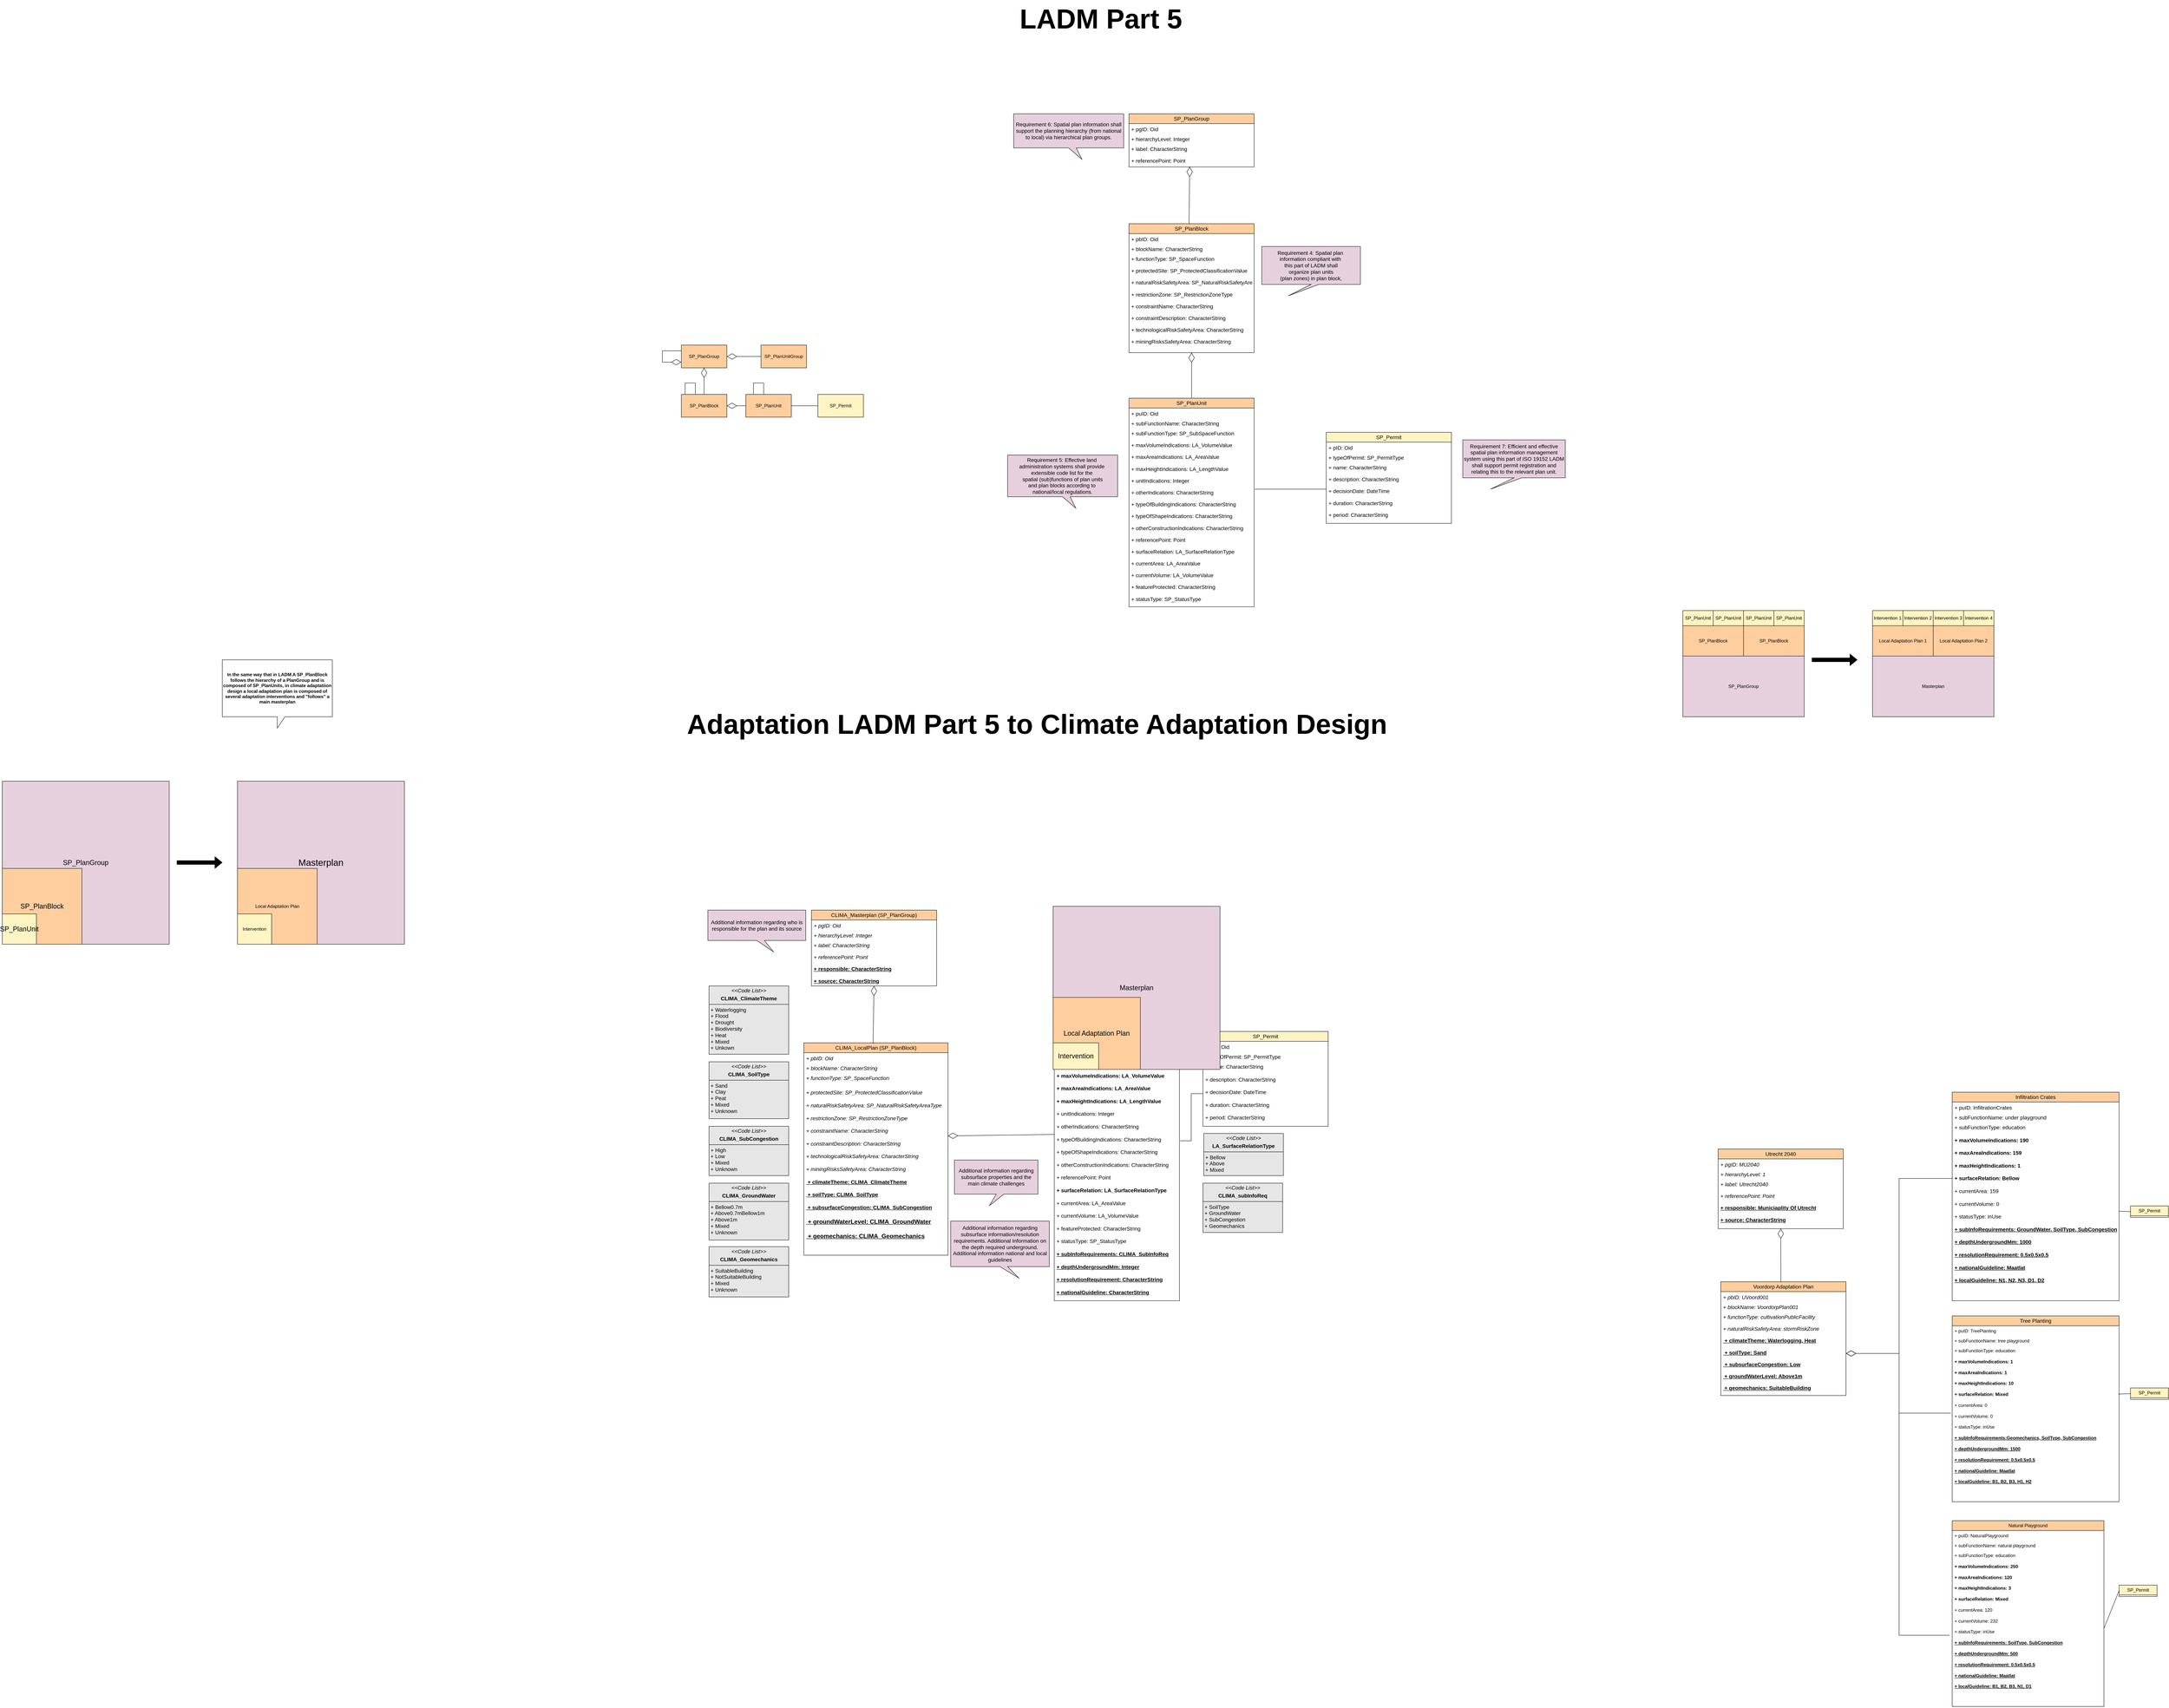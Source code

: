 <mxfile version="24.5.2" type="github">
  <diagram id="C5RBs43oDa-KdzZeNtuy" name="Page-1">
    <mxGraphModel dx="3957" dy="3408" grid="1" gridSize="10" guides="1" tooltips="1" connect="1" arrows="1" fold="1" page="1" pageScale="1" pageWidth="827" pageHeight="1169" math="0" shadow="0">
      <root>
        <mxCell id="WIyWlLk6GJQsqaUBKTNV-0" />
        <mxCell id="WIyWlLk6GJQsqaUBKTNV-1" parent="WIyWlLk6GJQsqaUBKTNV-0" />
        <mxCell id="cNv1dug2NwwHb0u0l6bS-61" value="SP_PlanGroup" style="rounded=0;whiteSpace=wrap;html=1;fillColor=#FFCE9F;" parent="WIyWlLk6GJQsqaUBKTNV-1" vertex="1">
          <mxGeometry x="420" y="-1340" width="120" height="60" as="geometry" />
        </mxCell>
        <mxCell id="cNv1dug2NwwHb0u0l6bS-66" value="SP_PlanUnitGroup" style="rounded=0;whiteSpace=wrap;html=1;fillColor=#FFCE9F;" parent="WIyWlLk6GJQsqaUBKTNV-1" vertex="1">
          <mxGeometry x="630" y="-1340" width="120" height="60" as="geometry" />
        </mxCell>
        <mxCell id="cNv1dug2NwwHb0u0l6bS-67" value="SP_PlanBlock" style="rounded=0;whiteSpace=wrap;html=1;fillColor=#FFCE9F;" parent="WIyWlLk6GJQsqaUBKTNV-1" vertex="1">
          <mxGeometry x="420" y="-1210" width="120" height="60" as="geometry" />
        </mxCell>
        <mxCell id="cNv1dug2NwwHb0u0l6bS-68" value="SP_PlanUnit" style="rounded=0;whiteSpace=wrap;html=1;fillColor=#FFCE9F;" parent="WIyWlLk6GJQsqaUBKTNV-1" vertex="1">
          <mxGeometry x="590" y="-1210" width="120" height="60" as="geometry" />
        </mxCell>
        <mxCell id="cNv1dug2NwwHb0u0l6bS-69" value="SP_Permit" style="rounded=0;whiteSpace=wrap;html=1;fillColor=#FFF4C3;" parent="WIyWlLk6GJQsqaUBKTNV-1" vertex="1">
          <mxGeometry x="780" y="-1210" width="120" height="60" as="geometry" />
        </mxCell>
        <mxCell id="cNv1dug2NwwHb0u0l6bS-70" value="" style="endArrow=diamondThin;endFill=0;endSize=24;html=1;rounded=0;entryX=1;entryY=0.5;entryDx=0;entryDy=0;exitX=0;exitY=0.5;exitDx=0;exitDy=0;" parent="WIyWlLk6GJQsqaUBKTNV-1" source="cNv1dug2NwwHb0u0l6bS-66" target="cNv1dug2NwwHb0u0l6bS-61" edge="1">
          <mxGeometry width="160" relative="1" as="geometry">
            <mxPoint x="420" y="-1050" as="sourcePoint" />
            <mxPoint x="580" y="-1050" as="targetPoint" />
          </mxGeometry>
        </mxCell>
        <mxCell id="cNv1dug2NwwHb0u0l6bS-71" value="" style="endArrow=diamondThin;endFill=0;endSize=24;html=1;rounded=0;entryX=0.5;entryY=1;entryDx=0;entryDy=0;exitX=0.5;exitY=0;exitDx=0;exitDy=0;" parent="WIyWlLk6GJQsqaUBKTNV-1" source="cNv1dug2NwwHb0u0l6bS-67" target="cNv1dug2NwwHb0u0l6bS-61" edge="1">
          <mxGeometry width="160" relative="1" as="geometry">
            <mxPoint x="640" y="-1300" as="sourcePoint" />
            <mxPoint x="550" y="-1300" as="targetPoint" />
          </mxGeometry>
        </mxCell>
        <mxCell id="cNv1dug2NwwHb0u0l6bS-74" value="" style="endArrow=diamondThin;endFill=0;endSize=24;html=1;rounded=0;edgeStyle=orthogonalEdgeStyle;entryX=0;entryY=0.75;entryDx=0;entryDy=0;exitX=0;exitY=0.25;exitDx=0;exitDy=0;" parent="WIyWlLk6GJQsqaUBKTNV-1" source="cNv1dug2NwwHb0u0l6bS-61" target="cNv1dug2NwwHb0u0l6bS-61" edge="1">
          <mxGeometry width="160" relative="1" as="geometry">
            <mxPoint x="120" y="-1200" as="sourcePoint" />
            <mxPoint x="280" y="-1200" as="targetPoint" />
            <Array as="points">
              <mxPoint x="370" y="-1325" />
              <mxPoint x="370" y="-1295" />
            </Array>
          </mxGeometry>
        </mxCell>
        <mxCell id="cNv1dug2NwwHb0u0l6bS-75" value="" style="endArrow=none;html=1;edgeStyle=orthogonalEdgeStyle;rounded=0;" parent="WIyWlLk6GJQsqaUBKTNV-1" target="cNv1dug2NwwHb0u0l6bS-67" edge="1">
          <mxGeometry relative="1" as="geometry">
            <mxPoint x="430" y="-1210" as="sourcePoint" />
            <mxPoint x="350" y="-1270" as="targetPoint" />
            <Array as="points">
              <mxPoint x="430" y="-1210" />
              <mxPoint x="430" y="-1240" />
              <mxPoint x="457" y="-1240" />
            </Array>
          </mxGeometry>
        </mxCell>
        <mxCell id="cNv1dug2NwwHb0u0l6bS-79" value="" style="endArrow=none;html=1;edgeStyle=orthogonalEdgeStyle;rounded=0;" parent="WIyWlLk6GJQsqaUBKTNV-1" edge="1">
          <mxGeometry relative="1" as="geometry">
            <mxPoint x="610" y="-1210" as="sourcePoint" />
            <mxPoint x="637" y="-1210" as="targetPoint" />
            <Array as="points">
              <mxPoint x="610" y="-1210" />
              <mxPoint x="610" y="-1240" />
              <mxPoint x="637" y="-1240" />
            </Array>
          </mxGeometry>
        </mxCell>
        <mxCell id="cNv1dug2NwwHb0u0l6bS-81" value="" style="endArrow=diamondThin;endFill=0;endSize=24;html=1;rounded=0;entryX=1;entryY=0.5;entryDx=0;entryDy=0;exitX=0;exitY=0.5;exitDx=0;exitDy=0;" parent="WIyWlLk6GJQsqaUBKTNV-1" source="cNv1dug2NwwHb0u0l6bS-68" target="cNv1dug2NwwHb0u0l6bS-67" edge="1">
          <mxGeometry width="160" relative="1" as="geometry">
            <mxPoint x="170" y="-1130" as="sourcePoint" />
            <mxPoint x="330" y="-1130" as="targetPoint" />
          </mxGeometry>
        </mxCell>
        <mxCell id="cNv1dug2NwwHb0u0l6bS-82" value="" style="endArrow=none;html=1;edgeStyle=orthogonalEdgeStyle;rounded=0;entryX=0;entryY=0.5;entryDx=0;entryDy=0;exitX=1;exitY=0.5;exitDx=0;exitDy=0;" parent="WIyWlLk6GJQsqaUBKTNV-1" source="cNv1dug2NwwHb0u0l6bS-68" target="cNv1dug2NwwHb0u0l6bS-69" edge="1">
          <mxGeometry relative="1" as="geometry">
            <mxPoint x="240" y="-1210" as="sourcePoint" />
            <mxPoint x="400" y="-1210" as="targetPoint" />
          </mxGeometry>
        </mxCell>
        <mxCell id="cNv1dug2NwwHb0u0l6bS-85" value="&lt;font style=&quot;font-size: 14px;&quot;&gt;SP_PlanUnit&lt;/font&gt;" style="swimlane;fontStyle=0;childLayout=stackLayout;horizontal=1;startSize=26;fillColor=#FFCE9F;horizontalStack=0;resizeParent=1;resizeParentMax=0;resizeLast=0;collapsible=1;marginBottom=0;whiteSpace=wrap;html=1;" parent="WIyWlLk6GJQsqaUBKTNV-1" vertex="1">
          <mxGeometry x="1600" y="-1200" width="330" height="550" as="geometry">
            <mxRectangle x="1810" y="-860" width="100" height="30" as="alternateBounds" />
          </mxGeometry>
        </mxCell>
        <mxCell id="cNv1dug2NwwHb0u0l6bS-86" value="&lt;font style=&quot;font-size: 14px;&quot;&gt;+ puID: Oid&lt;/font&gt;" style="text;strokeColor=none;fillColor=none;align=left;verticalAlign=top;spacingLeft=4;spacingRight=4;overflow=hidden;rotatable=0;points=[[0,0.5],[1,0.5]];portConstraint=eastwest;whiteSpace=wrap;html=1;" parent="cNv1dug2NwwHb0u0l6bS-85" vertex="1">
          <mxGeometry y="26" width="330" height="26" as="geometry" />
        </mxCell>
        <mxCell id="cNv1dug2NwwHb0u0l6bS-87" value="&lt;font style=&quot;font-size: 14px;&quot;&gt;+ subFunctionName: CharacterString&lt;/font&gt;" style="text;strokeColor=none;fillColor=none;align=left;verticalAlign=top;spacingLeft=4;spacingRight=4;overflow=hidden;rotatable=0;points=[[0,0.5],[1,0.5]];portConstraint=eastwest;whiteSpace=wrap;html=1;" parent="cNv1dug2NwwHb0u0l6bS-85" vertex="1">
          <mxGeometry y="52" width="330" height="26" as="geometry" />
        </mxCell>
        <mxCell id="cNv1dug2NwwHb0u0l6bS-88" value="&lt;font style=&quot;font-size: 14px;&quot;&gt;+ subFunctionType: SP_SubSpaceFunction&lt;/font&gt;&lt;div&gt;&lt;br&gt;&lt;/div&gt;&lt;div&gt;&lt;font style=&quot;font-size: 14px;&quot;&gt;+&amp;nbsp;maxVolumeIndications:&amp;nbsp;LA_VolumeValue&lt;/font&gt;&lt;/div&gt;&lt;div&gt;&lt;br&gt;&lt;/div&gt;&lt;div&gt;&lt;font style=&quot;font-size: 14px;&quot;&gt;+&amp;nbsp;maxAreaIndications:&amp;nbsp;LA_AreaValue&lt;/font&gt;&lt;/div&gt;&lt;div&gt;&lt;br&gt;&lt;/div&gt;&lt;div&gt;&lt;font style=&quot;font-size: 14px;&quot;&gt;+&amp;nbsp;maxHeightIndications:&amp;nbsp;LA_LengthValue&lt;/font&gt;&lt;/div&gt;&lt;div&gt;&lt;br&gt;&lt;/div&gt;&lt;div&gt;&lt;font style=&quot;font-size: 14px;&quot;&gt;+&amp;nbsp;unitIndications:&amp;nbsp;Integer&lt;/font&gt;&lt;/div&gt;&lt;div&gt;&lt;br&gt;&lt;/div&gt;&lt;div&gt;&lt;font style=&quot;font-size: 14px;&quot;&gt;+&amp;nbsp;otherIndications:&amp;nbsp;CharacterString&lt;/font&gt;&lt;/div&gt;&lt;div&gt;&lt;br&gt;&lt;/div&gt;&lt;div&gt;&lt;font style=&quot;font-size: 14px;&quot;&gt;+&amp;nbsp;typeOfBuildingIndications:&amp;nbsp;CharacterString&lt;/font&gt;&lt;/div&gt;&lt;div&gt;&lt;br&gt;&lt;/div&gt;&lt;div&gt;&lt;font style=&quot;font-size: 14px;&quot;&gt;+&amp;nbsp;typeOfShapeIndications:&amp;nbsp;CharacterString&lt;/font&gt;&lt;/div&gt;&lt;div&gt;&lt;br&gt;&lt;/div&gt;&lt;div&gt;&lt;font style=&quot;font-size: 14px;&quot;&gt;+&amp;nbsp;otherConstructionIndications:&amp;nbsp;CharacterString&lt;/font&gt;&lt;/div&gt;&lt;div&gt;&lt;br&gt;&lt;/div&gt;&lt;div&gt;&lt;font style=&quot;font-size: 14px;&quot;&gt;+&amp;nbsp;referencePoint:&amp;nbsp;Point&lt;/font&gt;&lt;/div&gt;&lt;div&gt;&lt;br&gt;&lt;/div&gt;&lt;div&gt;&lt;font style=&quot;font-size: 14px;&quot;&gt;+&amp;nbsp;surfaceRelation:&amp;nbsp;LA_SurfaceRelationType&lt;/font&gt;&lt;/div&gt;&lt;div&gt;&lt;br&gt;&lt;/div&gt;&lt;div&gt;&lt;font style=&quot;font-size: 14px;&quot;&gt;+&amp;nbsp;currentArea:&amp;nbsp;LA_AreaValue&lt;/font&gt;&lt;/div&gt;&lt;div&gt;&lt;br&gt;&lt;/div&gt;&lt;div&gt;&lt;font style=&quot;font-size: 14px;&quot;&gt;+&amp;nbsp;currentVolume:&amp;nbsp;LA_VolumeValue&lt;/font&gt;&lt;/div&gt;&lt;div&gt;&lt;br&gt;&lt;/div&gt;&lt;div&gt;&lt;font style=&quot;font-size: 14px;&quot;&gt;+&amp;nbsp;featureProtected:&amp;nbsp;CharacterString&lt;/font&gt;&lt;/div&gt;&lt;div&gt;&lt;br&gt;&lt;/div&gt;&lt;div&gt;&lt;font style=&quot;font-size: 14px;&quot;&gt;+&amp;nbsp;statusType:&amp;nbsp;SP_StatusType&lt;/font&gt;&lt;/div&gt;&lt;div&gt;&lt;br&gt;&lt;/div&gt;&lt;div&gt;&lt;br&gt;&lt;/div&gt;" style="text;strokeColor=none;fillColor=none;align=left;verticalAlign=top;spacingLeft=4;spacingRight=4;overflow=hidden;rotatable=0;points=[[0,0.5],[1,0.5]];portConstraint=eastwest;whiteSpace=wrap;html=1;" parent="cNv1dug2NwwHb0u0l6bS-85" vertex="1">
          <mxGeometry y="78" width="330" height="472" as="geometry" />
        </mxCell>
        <mxCell id="cNv1dug2NwwHb0u0l6bS-97" value="&lt;div&gt;&lt;font style=&quot;font-size: 14px;&quot;&gt;Requirement 4: Spatial plan&amp;nbsp;&lt;/font&gt;&lt;/div&gt;&lt;div&gt;&lt;font style=&quot;font-size: 14px;&quot;&gt;information compliant with&amp;nbsp;&lt;/font&gt;&lt;/div&gt;&lt;div&gt;&lt;font style=&quot;font-size: 14px;&quot;&gt;this part of LADM shall&lt;/font&gt;&lt;/div&gt;&lt;div&gt;&lt;font style=&quot;font-size: 14px;&quot;&gt;organize&lt;span style=&quot;background-color: initial;&quot;&gt;&amp;nbsp;plan units&lt;/span&gt;&lt;/font&gt;&lt;/div&gt;&lt;div&gt;&lt;font style=&quot;font-size: 14px;&quot;&gt;(plan zones) in plan block,&lt;/font&gt;&lt;/div&gt;" style="shape=callout;whiteSpace=wrap;html=1;perimeter=calloutPerimeter;position2=0.27;fillColor=#E6D0DE;" parent="WIyWlLk6GJQsqaUBKTNV-1" vertex="1">
          <mxGeometry x="1950" y="-1600" width="260" height="130" as="geometry" />
        </mxCell>
        <mxCell id="cNv1dug2NwwHb0u0l6bS-98" value="&lt;div&gt;&lt;font style=&quot;font-size: 14px;&quot;&gt;Requirement 5: Effective land&amp;nbsp;&lt;/font&gt;&lt;/div&gt;&lt;div&gt;&lt;font style=&quot;font-size: 14px;&quot;&gt;administration&amp;nbsp;&lt;span style=&quot;background-color: initial;&quot;&gt;systems&amp;nbsp;&lt;/span&gt;&lt;span style=&quot;background-color: initial;&quot;&gt;shall provide&amp;nbsp;&lt;/span&gt;&lt;/font&gt;&lt;/div&gt;&lt;div&gt;&lt;span style=&quot;background-color: initial;&quot;&gt;&lt;font style=&quot;font-size: 14px;&quot;&gt;extensible code list for the&amp;nbsp;&lt;/font&gt;&lt;/span&gt;&lt;/div&gt;&lt;div&gt;&lt;span style=&quot;background-color: initial;&quot;&gt;&lt;font style=&quot;font-size: 14px;&quot;&gt;spatial (sub)functions of plan units&lt;/font&gt;&lt;/span&gt;&lt;/div&gt;&lt;div&gt;&lt;font style=&quot;font-size: 14px;&quot;&gt;and plan blocks according to&amp;nbsp;&lt;/font&gt;&lt;/div&gt;&lt;div&gt;&lt;font style=&quot;font-size: 14px;&quot;&gt;national/local regulations.&lt;/font&gt;&lt;/div&gt;" style="shape=callout;whiteSpace=wrap;html=1;perimeter=calloutPerimeter;fillColor=#E6D0DE;position2=0.62;" parent="WIyWlLk6GJQsqaUBKTNV-1" vertex="1">
          <mxGeometry x="1280" y="-1050" width="290" height="140" as="geometry" />
        </mxCell>
        <mxCell id="cNv1dug2NwwHb0u0l6bS-99" value="&lt;font style=&quot;font-size: 14px;&quot;&gt;SP_PlanBlock&lt;/font&gt;" style="swimlane;fontStyle=0;childLayout=stackLayout;horizontal=1;startSize=26;fillColor=#FFCE9F;horizontalStack=0;resizeParent=1;resizeParentMax=0;resizeLast=0;collapsible=1;marginBottom=0;whiteSpace=wrap;html=1;" parent="WIyWlLk6GJQsqaUBKTNV-1" vertex="1">
          <mxGeometry x="1600" y="-1660" width="330" height="340" as="geometry">
            <mxRectangle x="1810" y="-860" width="100" height="30" as="alternateBounds" />
          </mxGeometry>
        </mxCell>
        <mxCell id="cNv1dug2NwwHb0u0l6bS-100" value="&lt;font style=&quot;font-size: 14px;&quot;&gt;+ pbID: Oid&lt;/font&gt;" style="text;strokeColor=none;fillColor=none;align=left;verticalAlign=top;spacingLeft=4;spacingRight=4;overflow=hidden;rotatable=0;points=[[0,0.5],[1,0.5]];portConstraint=eastwest;whiteSpace=wrap;html=1;" parent="cNv1dug2NwwHb0u0l6bS-99" vertex="1">
          <mxGeometry y="26" width="330" height="26" as="geometry" />
        </mxCell>
        <mxCell id="cNv1dug2NwwHb0u0l6bS-101" value="&lt;font style=&quot;font-size: 14px;&quot;&gt;+ blockName: CharacterString&lt;/font&gt;" style="text;strokeColor=none;fillColor=none;align=left;verticalAlign=top;spacingLeft=4;spacingRight=4;overflow=hidden;rotatable=0;points=[[0,0.5],[1,0.5]];portConstraint=eastwest;whiteSpace=wrap;html=1;" parent="cNv1dug2NwwHb0u0l6bS-99" vertex="1">
          <mxGeometry y="52" width="330" height="26" as="geometry" />
        </mxCell>
        <mxCell id="cNv1dug2NwwHb0u0l6bS-102" value="&lt;font style=&quot;font-size: 14px;&quot;&gt;+ functionType: SP_SpaceFunction&lt;/font&gt;&lt;div&gt;&lt;br&gt;&lt;/div&gt;&lt;div&gt;&lt;font style=&quot;font-size: 14px;&quot;&gt;+ protectedSite: SP_ProtectedClassificationValue&lt;/font&gt;&lt;br&gt;&lt;div&gt;&lt;br&gt;&lt;/div&gt;&lt;div&gt;&lt;font style=&quot;font-size: 14px;&quot;&gt;+&amp;nbsp;naturalRiskSafetyArea:&amp;nbsp;SP_NaturalRiskSafetyAreaType&lt;/font&gt;&lt;/div&gt;&lt;div&gt;&lt;br&gt;&lt;/div&gt;&lt;div&gt;&lt;font style=&quot;font-size: 14px;&quot;&gt;+&amp;nbsp;restrictionZone:&amp;nbsp;SP_RestrictionZoneType&lt;/font&gt;&lt;/div&gt;&lt;div&gt;&lt;br&gt;&lt;/div&gt;&lt;div&gt;&lt;font style=&quot;font-size: 14px;&quot;&gt;+&amp;nbsp;constraintName:&amp;nbsp;CharacterString&lt;/font&gt;&lt;/div&gt;&lt;div&gt;&lt;br&gt;&lt;/div&gt;&lt;div&gt;&lt;font style=&quot;font-size: 14px;&quot;&gt;+&amp;nbsp;constraintDescription:&amp;nbsp;CharacterString&lt;/font&gt;&lt;/div&gt;&lt;div&gt;&lt;br&gt;&lt;/div&gt;&lt;div&gt;&lt;font style=&quot;font-size: 14px;&quot;&gt;+&amp;nbsp;&lt;span style=&quot;background-color: initial;&quot;&gt;technologicalRiskSafetyAre&lt;/span&gt;&lt;span style=&quot;background-color: initial;&quot;&gt;a&lt;/span&gt;:&amp;nbsp;CharacterString&lt;/font&gt;&lt;/div&gt;&lt;div&gt;&lt;br&gt;&lt;/div&gt;&lt;div&gt;&lt;font style=&quot;font-size: 14px;&quot;&gt;+&amp;nbsp;miningRisksSafetyArea:&amp;nbsp;CharacterString&lt;/font&gt;&lt;/div&gt;&lt;div&gt;&lt;br&gt;&lt;/div&gt;&lt;div&gt;&lt;br&gt;&lt;/div&gt;&lt;/div&gt;" style="text;strokeColor=none;fillColor=none;align=left;verticalAlign=top;spacingLeft=4;spacingRight=4;overflow=hidden;rotatable=0;points=[[0,0.5],[1,0.5]];portConstraint=eastwest;whiteSpace=wrap;html=1;" parent="cNv1dug2NwwHb0u0l6bS-99" vertex="1">
          <mxGeometry y="78" width="330" height="262" as="geometry" />
        </mxCell>
        <mxCell id="cNv1dug2NwwHb0u0l6bS-103" value="" style="endArrow=diamondThin;endFill=0;endSize=24;html=1;rounded=0;exitX=0.5;exitY=0;exitDx=0;exitDy=0;" parent="WIyWlLk6GJQsqaUBKTNV-1" source="cNv1dug2NwwHb0u0l6bS-85" target="cNv1dug2NwwHb0u0l6bS-102" edge="1">
          <mxGeometry width="160" relative="1" as="geometry">
            <mxPoint x="1950" y="-1200" as="sourcePoint" />
            <mxPoint x="1768" y="-1340" as="targetPoint" />
          </mxGeometry>
        </mxCell>
        <mxCell id="cNv1dug2NwwHb0u0l6bS-104" value="&lt;font style=&quot;font-size: 14px;&quot;&gt;SP_PlanGroup&lt;/font&gt;" style="swimlane;fontStyle=0;childLayout=stackLayout;horizontal=1;startSize=26;fillColor=#FFCE9F;horizontalStack=0;resizeParent=1;resizeParentMax=0;resizeLast=0;collapsible=1;marginBottom=0;whiteSpace=wrap;html=1;" parent="WIyWlLk6GJQsqaUBKTNV-1" vertex="1">
          <mxGeometry x="1600" y="-1950" width="330" height="140" as="geometry">
            <mxRectangle x="1810" y="-860" width="100" height="30" as="alternateBounds" />
          </mxGeometry>
        </mxCell>
        <mxCell id="cNv1dug2NwwHb0u0l6bS-105" value="&lt;font style=&quot;font-size: 14px;&quot;&gt;+ pgID: Oid&lt;/font&gt;" style="text;strokeColor=none;fillColor=none;align=left;verticalAlign=top;spacingLeft=4;spacingRight=4;overflow=hidden;rotatable=0;points=[[0,0.5],[1,0.5]];portConstraint=eastwest;whiteSpace=wrap;html=1;" parent="cNv1dug2NwwHb0u0l6bS-104" vertex="1">
          <mxGeometry y="26" width="330" height="26" as="geometry" />
        </mxCell>
        <mxCell id="cNv1dug2NwwHb0u0l6bS-106" value="&lt;font style=&quot;font-size: 14px;&quot;&gt;+ hierarchyLevel: Integer&lt;/font&gt;" style="text;strokeColor=none;fillColor=none;align=left;verticalAlign=top;spacingLeft=4;spacingRight=4;overflow=hidden;rotatable=0;points=[[0,0.5],[1,0.5]];portConstraint=eastwest;whiteSpace=wrap;html=1;" parent="cNv1dug2NwwHb0u0l6bS-104" vertex="1">
          <mxGeometry y="52" width="330" height="26" as="geometry" />
        </mxCell>
        <mxCell id="cNv1dug2NwwHb0u0l6bS-107" value="&lt;font style=&quot;font-size: 14px;&quot;&gt;+ label: CharacterString&lt;/font&gt;&lt;div&gt;&lt;br&gt;&lt;/div&gt;&lt;div&gt;&lt;font style=&quot;font-size: 14px;&quot;&gt;+ referencePoint:&amp;nbsp;Point&lt;/font&gt;&lt;div&gt;&lt;br&gt;&lt;/div&gt;&lt;div&gt;&lt;br&gt;&lt;/div&gt;&lt;/div&gt;" style="text;strokeColor=none;fillColor=none;align=left;verticalAlign=top;spacingLeft=4;spacingRight=4;overflow=hidden;rotatable=0;points=[[0,0.5],[1,0.5]];portConstraint=eastwest;whiteSpace=wrap;html=1;" parent="cNv1dug2NwwHb0u0l6bS-104" vertex="1">
          <mxGeometry y="78" width="330" height="62" as="geometry" />
        </mxCell>
        <mxCell id="cNv1dug2NwwHb0u0l6bS-110" value="" style="endArrow=diamondThin;endFill=0;endSize=24;html=1;rounded=0;exitX=0.48;exitY=0.003;exitDx=0;exitDy=0;exitPerimeter=0;" parent="WIyWlLk6GJQsqaUBKTNV-1" source="cNv1dug2NwwHb0u0l6bS-99" edge="1">
          <mxGeometry width="160" relative="1" as="geometry">
            <mxPoint x="1760" y="-1660" as="sourcePoint" />
            <mxPoint x="1760" y="-1810" as="targetPoint" />
          </mxGeometry>
        </mxCell>
        <mxCell id="cNv1dug2NwwHb0u0l6bS-115" value="&lt;font style=&quot;font-size: 14px;&quot;&gt;SP_Permit&lt;/font&gt;" style="swimlane;fontStyle=0;childLayout=stackLayout;horizontal=1;startSize=26;fillColor=#FFF4C3;horizontalStack=0;resizeParent=1;resizeParentMax=0;resizeLast=0;collapsible=1;marginBottom=0;whiteSpace=wrap;html=1;" parent="WIyWlLk6GJQsqaUBKTNV-1" vertex="1">
          <mxGeometry x="2120" y="-1110" width="330" height="240" as="geometry">
            <mxRectangle x="1810" y="-860" width="100" height="30" as="alternateBounds" />
          </mxGeometry>
        </mxCell>
        <mxCell id="cNv1dug2NwwHb0u0l6bS-116" value="&lt;font style=&quot;font-size: 14px;&quot;&gt;+ pID: Oid&lt;/font&gt;" style="text;strokeColor=none;fillColor=none;align=left;verticalAlign=top;spacingLeft=4;spacingRight=4;overflow=hidden;rotatable=0;points=[[0,0.5],[1,0.5]];portConstraint=eastwest;whiteSpace=wrap;html=1;" parent="cNv1dug2NwwHb0u0l6bS-115" vertex="1">
          <mxGeometry y="26" width="330" height="26" as="geometry" />
        </mxCell>
        <mxCell id="cNv1dug2NwwHb0u0l6bS-117" value="&lt;font style=&quot;font-size: 14px;&quot;&gt;+ typeOfPermit:&amp;nbsp;SP_PermitType&lt;/font&gt;" style="text;strokeColor=none;fillColor=none;align=left;verticalAlign=top;spacingLeft=4;spacingRight=4;overflow=hidden;rotatable=0;points=[[0,0.5],[1,0.5]];portConstraint=eastwest;whiteSpace=wrap;html=1;" parent="cNv1dug2NwwHb0u0l6bS-115" vertex="1">
          <mxGeometry y="52" width="330" height="26" as="geometry" />
        </mxCell>
        <mxCell id="cNv1dug2NwwHb0u0l6bS-118" value="&lt;font style=&quot;font-size: 14px;&quot;&gt;+ name: CharacterString&lt;/font&gt;&lt;div&gt;&lt;br&gt;&lt;div&gt;&lt;font style=&quot;font-size: 14px;&quot;&gt;+ description:&amp;nbsp;CharacterString&lt;/font&gt;&lt;/div&gt;&lt;div&gt;&lt;br&gt;&lt;div&gt;&lt;font style=&quot;font-size: 14px;&quot;&gt;+&amp;nbsp;decisionDate:&amp;nbsp;DateTime&lt;/font&gt;&lt;/div&gt;&lt;div&gt;&lt;br&gt;&lt;/div&gt;&lt;div&gt;&lt;font style=&quot;font-size: 14px;&quot;&gt;+&amp;nbsp;duration:&amp;nbsp;CharacterString&lt;/font&gt;&lt;/div&gt;&lt;div&gt;&lt;br&gt;&lt;/div&gt;&lt;div&gt;&lt;font style=&quot;font-size: 14px;&quot;&gt;+&amp;nbsp;period:&amp;nbsp;CharacterString&lt;/font&gt;&lt;/div&gt;&lt;div&gt;&lt;br&gt;&lt;/div&gt;&lt;div&gt;&lt;br&gt;&lt;/div&gt;&lt;/div&gt;&lt;/div&gt;" style="text;strokeColor=none;fillColor=none;align=left;verticalAlign=top;spacingLeft=4;spacingRight=4;overflow=hidden;rotatable=0;points=[[0,0.5],[1,0.5]];portConstraint=eastwest;whiteSpace=wrap;html=1;" parent="cNv1dug2NwwHb0u0l6bS-115" vertex="1">
          <mxGeometry y="78" width="330" height="162" as="geometry" />
        </mxCell>
        <mxCell id="cNv1dug2NwwHb0u0l6bS-120" value="" style="endArrow=none;html=1;edgeStyle=orthogonalEdgeStyle;rounded=0;entryX=0;entryY=0.5;entryDx=0;entryDy=0;exitX=1.006;exitY=0.343;exitDx=0;exitDy=0;exitPerimeter=0;" parent="WIyWlLk6GJQsqaUBKTNV-1" source="cNv1dug2NwwHb0u0l6bS-88" target="cNv1dug2NwwHb0u0l6bS-118" edge="1">
          <mxGeometry relative="1" as="geometry">
            <mxPoint x="1910" y="-1000" as="sourcePoint" />
            <mxPoint x="2070" y="-1000" as="targetPoint" />
            <Array as="points">
              <mxPoint x="2120" y="-960" />
            </Array>
          </mxGeometry>
        </mxCell>
        <mxCell id="cNv1dug2NwwHb0u0l6bS-123" value="&lt;div&gt;&lt;font style=&quot;font-size: 14px;&quot;&gt;Requirement 7: Efficient and effective spatial plan information management system using this&lt;/font&gt; &lt;font style=&quot;font-size: 14px;&quot;&gt;part of&amp;nbsp;&lt;span style=&quot;background-color: initial;&quot;&gt;ISO 19152 LADM shall support permit registration and relating this to the relevant plan unit.&lt;/span&gt;&lt;/font&gt;&lt;/div&gt;" style="shape=callout;whiteSpace=wrap;html=1;perimeter=calloutPerimeter;position2=0.27;fillColor=#E6D0DE;" parent="WIyWlLk6GJQsqaUBKTNV-1" vertex="1">
          <mxGeometry x="2480" y="-1090" width="270" height="130" as="geometry" />
        </mxCell>
        <mxCell id="cNv1dug2NwwHb0u0l6bS-124" value="SP_PlanGroup" style="rounded=0;whiteSpace=wrap;html=1;fillColor=#E6D0DE;" parent="WIyWlLk6GJQsqaUBKTNV-1" vertex="1">
          <mxGeometry x="3060" y="-520" width="320" height="160" as="geometry" />
        </mxCell>
        <mxCell id="cNv1dug2NwwHb0u0l6bS-126" value="SP_PlanBlock" style="rounded=0;whiteSpace=wrap;html=1;fillColor=#FFCE9F;" parent="WIyWlLk6GJQsqaUBKTNV-1" vertex="1">
          <mxGeometry x="3060" y="-600" width="160" height="80" as="geometry" />
        </mxCell>
        <mxCell id="cNv1dug2NwwHb0u0l6bS-139" value="SP_PlanBlock" style="rounded=0;whiteSpace=wrap;html=1;fillColor=#FFCE9F;" parent="WIyWlLk6GJQsqaUBKTNV-1" vertex="1">
          <mxGeometry x="3220" y="-600" width="160" height="80" as="geometry" />
        </mxCell>
        <mxCell id="cNv1dug2NwwHb0u0l6bS-145" value="SP_PlanUnit" style="rounded=0;whiteSpace=wrap;html=1;fillColor=#FFF4C3;" parent="WIyWlLk6GJQsqaUBKTNV-1" vertex="1">
          <mxGeometry x="3060" y="-640" width="80" height="40" as="geometry" />
        </mxCell>
        <mxCell id="cNv1dug2NwwHb0u0l6bS-147" value="SP_PlanUnit" style="rounded=0;whiteSpace=wrap;html=1;fillColor=#FFF4C3;" parent="WIyWlLk6GJQsqaUBKTNV-1" vertex="1">
          <mxGeometry x="3140" y="-640" width="80" height="40" as="geometry" />
        </mxCell>
        <mxCell id="cNv1dug2NwwHb0u0l6bS-148" value="SP_PlanUnit" style="rounded=0;whiteSpace=wrap;html=1;fillColor=#FFF4C3;" parent="WIyWlLk6GJQsqaUBKTNV-1" vertex="1">
          <mxGeometry x="3220" y="-640" width="80" height="40" as="geometry" />
        </mxCell>
        <mxCell id="cNv1dug2NwwHb0u0l6bS-149" value="SP_PlanUnit" style="rounded=0;whiteSpace=wrap;html=1;fillColor=#FFF4C3;" parent="WIyWlLk6GJQsqaUBKTNV-1" vertex="1">
          <mxGeometry x="3300" y="-640" width="80" height="40" as="geometry" />
        </mxCell>
        <mxCell id="cNv1dug2NwwHb0u0l6bS-150" value="&lt;font style=&quot;font-size: 18px;&quot;&gt;SP_PlanGroup&lt;/font&gt;" style="rounded=0;whiteSpace=wrap;html=1;fillColor=#E6D0DE;" parent="WIyWlLk6GJQsqaUBKTNV-1" vertex="1">
          <mxGeometry x="-1370" y="-190" width="440" height="430" as="geometry" />
        </mxCell>
        <mxCell id="cNv1dug2NwwHb0u0l6bS-151" value="&lt;font style=&quot;font-size: 18px;&quot;&gt;SP_PlanBlock&lt;/font&gt;" style="rounded=0;whiteSpace=wrap;html=1;fillColor=#FFCE9F;" parent="WIyWlLk6GJQsqaUBKTNV-1" vertex="1">
          <mxGeometry x="-1370" y="40" width="210" height="200" as="geometry" />
        </mxCell>
        <mxCell id="cNv1dug2NwwHb0u0l6bS-157" value="&lt;font style=&quot;font-size: 18px;&quot;&gt;SP_PlanUnit&lt;/font&gt;" style="rounded=0;whiteSpace=wrap;html=1;fillColor=#FFF4C3;" parent="WIyWlLk6GJQsqaUBKTNV-1" vertex="1">
          <mxGeometry x="-1370" y="160" width="90" height="80" as="geometry" />
        </mxCell>
        <mxCell id="cNv1dug2NwwHb0u0l6bS-158" value="&lt;font style=&quot;font-size: 24px;&quot;&gt;Masterplan&lt;/font&gt;" style="rounded=0;whiteSpace=wrap;html=1;fillColor=#E6D0DE;" parent="WIyWlLk6GJQsqaUBKTNV-1" vertex="1">
          <mxGeometry x="-750" y="-190" width="440" height="430" as="geometry" />
        </mxCell>
        <mxCell id="cNv1dug2NwwHb0u0l6bS-159" value="Local Adaptation Plan" style="rounded=0;whiteSpace=wrap;html=1;fillColor=#FFCE9F;" parent="WIyWlLk6GJQsqaUBKTNV-1" vertex="1">
          <mxGeometry x="-750" y="40" width="210" height="200" as="geometry" />
        </mxCell>
        <mxCell id="cNv1dug2NwwHb0u0l6bS-160" value="Intervention" style="rounded=0;whiteSpace=wrap;html=1;fillColor=#FFF4C3;" parent="WIyWlLk6GJQsqaUBKTNV-1" vertex="1">
          <mxGeometry x="-750" y="160" width="90" height="80" as="geometry" />
        </mxCell>
        <mxCell id="8PfWSfrLphycb07iS4tt-0" value="&lt;font style=&quot;font-size: 14px;&quot;&gt;CLIMA_Intervention (SP_PlanUnit)&lt;/font&gt;" style="swimlane;fontStyle=0;childLayout=stackLayout;horizontal=1;startSize=26;fillColor=#FFCE9F;horizontalStack=0;resizeParent=1;resizeParentMax=0;resizeLast=0;collapsible=1;marginBottom=0;whiteSpace=wrap;html=1;" parent="WIyWlLk6GJQsqaUBKTNV-1" vertex="1">
          <mxGeometry x="1403" y="460" width="330" height="720" as="geometry">
            <mxRectangle x="1810" y="-860" width="100" height="30" as="alternateBounds" />
          </mxGeometry>
        </mxCell>
        <mxCell id="8PfWSfrLphycb07iS4tt-1" value="&lt;font style=&quot;font-size: 14px;&quot;&gt;+ puID: Oid&lt;/font&gt;" style="text;strokeColor=none;fillColor=none;align=left;verticalAlign=top;spacingLeft=4;spacingRight=4;overflow=hidden;rotatable=0;points=[[0,0.5],[1,0.5]];portConstraint=eastwest;whiteSpace=wrap;html=1;" parent="8PfWSfrLphycb07iS4tt-0" vertex="1">
          <mxGeometry y="26" width="330" height="26" as="geometry" />
        </mxCell>
        <mxCell id="8PfWSfrLphycb07iS4tt-2" value="&lt;font style=&quot;font-size: 14px;&quot;&gt;+ subFunctionName: CharacterString&lt;/font&gt;" style="text;strokeColor=none;fillColor=none;align=left;verticalAlign=top;spacingLeft=4;spacingRight=4;overflow=hidden;rotatable=0;points=[[0,0.5],[1,0.5]];portConstraint=eastwest;whiteSpace=wrap;html=1;" parent="8PfWSfrLphycb07iS4tt-0" vertex="1">
          <mxGeometry y="52" width="330" height="26" as="geometry" />
        </mxCell>
        <mxCell id="8PfWSfrLphycb07iS4tt-3" value="&lt;font style=&quot;font-size: 14px;&quot;&gt;+ subFunctionType: SP_SubSpaceFunction&lt;/font&gt;&lt;div&gt;&lt;font style=&quot;font-size: 14px;&quot;&gt;&lt;br&gt;&lt;/font&gt;&lt;/div&gt;&lt;div&gt;&lt;b&gt;&lt;font style=&quot;font-size: 14px;&quot;&gt;+&amp;nbsp;maxVolumeIndications:&amp;nbsp;LA_VolumeValue&lt;/font&gt;&lt;/b&gt;&lt;/div&gt;&lt;div&gt;&lt;b&gt;&lt;font style=&quot;font-size: 14px;&quot;&gt;&lt;br&gt;&lt;/font&gt;&lt;/b&gt;&lt;/div&gt;&lt;div&gt;&lt;b&gt;&lt;font style=&quot;font-size: 14px;&quot;&gt;+&amp;nbsp;maxAreaIndications:&amp;nbsp;LA_AreaValue&lt;/font&gt;&lt;/b&gt;&lt;/div&gt;&lt;div&gt;&lt;b&gt;&lt;font style=&quot;font-size: 14px;&quot;&gt;&lt;br&gt;&lt;/font&gt;&lt;/b&gt;&lt;/div&gt;&lt;div&gt;&lt;b&gt;&lt;font style=&quot;font-size: 14px;&quot;&gt;+&amp;nbsp;maxHeightIndications:&amp;nbsp;LA_LengthValue&lt;/font&gt;&lt;/b&gt;&lt;/div&gt;&lt;div&gt;&lt;font style=&quot;font-size: 14px;&quot;&gt;&lt;br&gt;&lt;/font&gt;&lt;/div&gt;&lt;div&gt;&lt;font style=&quot;font-size: 14px;&quot;&gt;+&amp;nbsp;unitIndications:&amp;nbsp;Integer&lt;/font&gt;&lt;/div&gt;&lt;div&gt;&lt;font style=&quot;font-size: 14px;&quot;&gt;&lt;br&gt;&lt;/font&gt;&lt;/div&gt;&lt;div&gt;&lt;font style=&quot;font-size: 14px;&quot;&gt;+&amp;nbsp;otherIndications:&amp;nbsp;CharacterString&lt;/font&gt;&lt;/div&gt;&lt;div&gt;&lt;font style=&quot;font-size: 14px;&quot;&gt;&lt;br&gt;&lt;/font&gt;&lt;/div&gt;&lt;div&gt;&lt;font style=&quot;font-size: 14px;&quot;&gt;+&amp;nbsp;typeOfBuildingIndications:&amp;nbsp;CharacterString&lt;/font&gt;&lt;/div&gt;&lt;div&gt;&lt;font style=&quot;font-size: 14px;&quot;&gt;&lt;br&gt;&lt;/font&gt;&lt;/div&gt;&lt;div&gt;&lt;font style=&quot;font-size: 14px;&quot;&gt;+&amp;nbsp;typeOfShapeIndications:&amp;nbsp;CharacterString&lt;/font&gt;&lt;/div&gt;&lt;div&gt;&lt;font style=&quot;font-size: 14px;&quot;&gt;&lt;br&gt;&lt;/font&gt;&lt;/div&gt;&lt;div&gt;&lt;font style=&quot;font-size: 14px;&quot;&gt;+&amp;nbsp;otherConstructionIndications:&amp;nbsp;CharacterString&lt;/font&gt;&lt;/div&gt;&lt;div&gt;&lt;font style=&quot;font-size: 14px;&quot;&gt;&lt;br&gt;&lt;/font&gt;&lt;/div&gt;&lt;div&gt;&lt;font style=&quot;font-size: 14px;&quot;&gt;+&amp;nbsp;referencePoint:&amp;nbsp;Point&lt;/font&gt;&lt;/div&gt;&lt;div&gt;&lt;font style=&quot;font-size: 14px;&quot;&gt;&lt;br&gt;&lt;/font&gt;&lt;/div&gt;&lt;div&gt;&lt;b&gt;&lt;font style=&quot;font-size: 14px;&quot;&gt;+&amp;nbsp;surfaceRelation:&amp;nbsp;LA_SurfaceRelationType&lt;/font&gt;&lt;/b&gt;&lt;/div&gt;&lt;div&gt;&lt;font style=&quot;font-size: 14px;&quot;&gt;&lt;br&gt;&lt;/font&gt;&lt;/div&gt;&lt;div&gt;&lt;font style=&quot;font-size: 14px;&quot;&gt;+&amp;nbsp;currentArea:&amp;nbsp;LA_AreaValue&lt;/font&gt;&lt;/div&gt;&lt;div&gt;&lt;font style=&quot;font-size: 14px;&quot;&gt;&lt;br&gt;&lt;/font&gt;&lt;/div&gt;&lt;div&gt;&lt;font style=&quot;font-size: 14px;&quot;&gt;+&amp;nbsp;currentVolume:&amp;nbsp;LA_VolumeValue&lt;/font&gt;&lt;/div&gt;&lt;div&gt;&lt;font style=&quot;font-size: 14px;&quot;&gt;&lt;br&gt;&lt;/font&gt;&lt;/div&gt;&lt;div&gt;&lt;font style=&quot;font-size: 14px;&quot;&gt;+&amp;nbsp;featureProtected:&amp;nbsp;CharacterString&lt;/font&gt;&lt;/div&gt;&lt;div&gt;&lt;font style=&quot;font-size: 14px;&quot;&gt;&lt;br&gt;&lt;/font&gt;&lt;/div&gt;&lt;div&gt;&lt;font style=&quot;font-size: 14px;&quot;&gt;+&amp;nbsp;statusType:&amp;nbsp;SP_StatusType&lt;/font&gt;&lt;/div&gt;&lt;div&gt;&lt;font style=&quot;font-size: 14px;&quot;&gt;&lt;br&gt;&lt;/font&gt;&lt;/div&gt;&lt;div&gt;&lt;b&gt;&lt;u&gt;&lt;font style=&quot;font-size: 14px;&quot;&gt;+ subInfoRequirements: CLIMA_SubInfoReq&lt;/font&gt;&lt;/u&gt;&lt;/b&gt;&lt;/div&gt;&lt;div&gt;&lt;b&gt;&lt;u&gt;&lt;font style=&quot;font-size: 14px;&quot;&gt;&lt;br&gt;&lt;/font&gt;&lt;/u&gt;&lt;/b&gt;&lt;/div&gt;&lt;div&gt;&lt;b&gt;&lt;u&gt;&lt;font style=&quot;font-size: 14px;&quot;&gt;+ depthUndergroundMm: Integer&lt;/font&gt;&lt;/u&gt;&lt;/b&gt;&lt;/div&gt;&lt;div&gt;&lt;b&gt;&lt;u&gt;&lt;font style=&quot;font-size: 14px;&quot;&gt;&lt;br&gt;&lt;/font&gt;&lt;/u&gt;&lt;/b&gt;&lt;/div&gt;&lt;div&gt;&lt;b&gt;&lt;u&gt;&lt;font style=&quot;font-size: 14px;&quot;&gt;+ resolutionRequirement:&amp;nbsp;&lt;span style=&quot;background-color: initial;&quot;&gt;CharacterString&lt;/span&gt;&lt;/font&gt;&lt;/u&gt;&lt;/b&gt;&lt;/div&gt;&lt;div&gt;&lt;b&gt;&lt;u&gt;&lt;span style=&quot;background-color: initial;&quot;&gt;&lt;font style=&quot;font-size: 14px;&quot;&gt;&lt;br&gt;&lt;/font&gt;&lt;/span&gt;&lt;/u&gt;&lt;/b&gt;&lt;/div&gt;&lt;div&gt;&lt;font style=&quot;font-size: 14px;&quot;&gt;&lt;b&gt;&lt;u&gt;&lt;span style=&quot;background-color: initial;&quot;&gt;+ nationalGuideline:&amp;nbsp;&lt;/span&gt;&lt;/u&gt;&lt;/b&gt;&lt;b style=&quot;background-color: initial;&quot;&gt;&lt;u&gt;&lt;span style=&quot;background-color: initial;&quot;&gt;CharacterString&lt;/span&gt;&lt;/u&gt;&lt;/b&gt;&lt;/font&gt;&lt;/div&gt;&lt;div&gt;&lt;b style=&quot;background-color: initial;&quot;&gt;&lt;u&gt;&lt;span style=&quot;background-color: initial;&quot;&gt;&lt;font style=&quot;font-size: 14px;&quot;&gt;&lt;br&gt;&lt;/font&gt;&lt;/span&gt;&lt;/u&gt;&lt;/b&gt;&lt;/div&gt;&lt;div&gt;&lt;font style=&quot;font-size: 14px;&quot;&gt;&lt;b style=&quot;background-color: initial;&quot;&gt;&lt;u&gt;&lt;span style=&quot;background-color: initial;&quot;&gt;+ localGuideline:&amp;nbsp;&lt;/span&gt;&lt;/u&gt;&lt;/b&gt;&lt;b style=&quot;background-color: initial;&quot;&gt;&lt;u&gt;&lt;span style=&quot;background-color: initial;&quot;&gt;CharacterString&lt;/span&gt;&lt;/u&gt;&lt;/b&gt;&lt;/font&gt;&lt;/div&gt;&lt;div&gt;&lt;span style=&quot;background-color: initial;&quot;&gt;&lt;font size=&quot;3&quot;&gt;&lt;br&gt;&lt;/font&gt;&lt;/span&gt;&lt;/div&gt;&lt;div&gt;&lt;span style=&quot;background-color: initial;&quot;&gt;&lt;font size=&quot;3&quot;&gt;&lt;br&gt;&lt;/font&gt;&lt;/span&gt;&lt;/div&gt;&lt;div&gt;&lt;font size=&quot;3&quot;&gt;&lt;br&gt;&lt;/font&gt;&lt;/div&gt;&lt;div&gt;&lt;font size=&quot;3&quot;&gt;&lt;br&gt;&lt;/font&gt;&lt;/div&gt;&lt;div&gt;&lt;br&gt;&lt;/div&gt;" style="text;strokeColor=none;fillColor=none;align=left;verticalAlign=top;spacingLeft=4;spacingRight=4;overflow=hidden;rotatable=0;points=[[0,0.5],[1,0.5]];portConstraint=eastwest;whiteSpace=wrap;html=1;" parent="8PfWSfrLphycb07iS4tt-0" vertex="1">
          <mxGeometry y="78" width="330" height="642" as="geometry" />
        </mxCell>
        <mxCell id="8PfWSfrLphycb07iS4tt-4" value="&lt;div&gt;&lt;font style=&quot;font-size: 14px;&quot;&gt;Additional information regarding subsurface properties and the main climate challenges&lt;/font&gt;&lt;/div&gt;" style="shape=callout;whiteSpace=wrap;html=1;perimeter=calloutPerimeter;position2=0.42;fillColor=#E6D0DE;" parent="WIyWlLk6GJQsqaUBKTNV-1" vertex="1">
          <mxGeometry x="1140" y="809" width="220" height="120" as="geometry" />
        </mxCell>
        <mxCell id="8PfWSfrLphycb07iS4tt-6" value="&lt;font style=&quot;font-size: 14px;&quot;&gt;CLIMA_LocalPlan (SP_PlanBlock)&lt;/font&gt;" style="swimlane;fontStyle=0;childLayout=stackLayout;horizontal=1;startSize=26;fillColor=#FFCE9F;horizontalStack=0;resizeParent=1;resizeParentMax=0;resizeLast=0;collapsible=1;marginBottom=0;whiteSpace=wrap;html=1;" parent="WIyWlLk6GJQsqaUBKTNV-1" vertex="1">
          <mxGeometry x="743" y="500" width="380" height="560" as="geometry">
            <mxRectangle x="1810" y="-860" width="100" height="30" as="alternateBounds" />
          </mxGeometry>
        </mxCell>
        <mxCell id="8PfWSfrLphycb07iS4tt-7" value="&lt;i&gt;&lt;font style=&quot;font-size: 14px;&quot;&gt;+ pbID: Oid&lt;/font&gt;&lt;/i&gt;" style="text;strokeColor=none;fillColor=none;align=left;verticalAlign=top;spacingLeft=4;spacingRight=4;overflow=hidden;rotatable=0;points=[[0,0.5],[1,0.5]];portConstraint=eastwest;whiteSpace=wrap;html=1;" parent="8PfWSfrLphycb07iS4tt-6" vertex="1">
          <mxGeometry y="26" width="380" height="26" as="geometry" />
        </mxCell>
        <mxCell id="8PfWSfrLphycb07iS4tt-8" value="&lt;i&gt;&lt;font style=&quot;font-size: 14px;&quot;&gt;+ blockName: CharacterString&lt;/font&gt;&lt;/i&gt;" style="text;strokeColor=none;fillColor=none;align=left;verticalAlign=top;spacingLeft=4;spacingRight=4;overflow=hidden;rotatable=0;points=[[0,0.5],[1,0.5]];portConstraint=eastwest;whiteSpace=wrap;html=1;" parent="8PfWSfrLphycb07iS4tt-6" vertex="1">
          <mxGeometry y="52" width="380" height="26" as="geometry" />
        </mxCell>
        <mxCell id="8PfWSfrLphycb07iS4tt-9" value="&lt;i&gt;&lt;font style=&quot;font-size: 14px;&quot;&gt;+ functionType: SP_SpaceFunction&lt;/font&gt;&lt;/i&gt;&lt;div&gt;&lt;i&gt;&lt;font style=&quot;font-size: 18px;&quot;&gt;&lt;br&gt;&lt;/font&gt;&lt;/i&gt;&lt;/div&gt;&lt;div&gt;&lt;i&gt;&lt;font style=&quot;font-size: 14px;&quot;&gt;+ protectedSite: SP_ProtectedClassificationValue&lt;br&gt;&lt;/font&gt;&lt;/i&gt;&lt;div&gt;&lt;i&gt;&lt;font style=&quot;font-size: 14px;&quot;&gt;&lt;br&gt;&lt;/font&gt;&lt;/i&gt;&lt;/div&gt;&lt;div&gt;&lt;i&gt;&lt;font style=&quot;font-size: 14px;&quot;&gt;+&amp;nbsp;naturalRiskSafetyArea:&amp;nbsp;SP_NaturalRiskSafetyAreaType&lt;/font&gt;&lt;/i&gt;&lt;/div&gt;&lt;div&gt;&lt;i&gt;&lt;font style=&quot;font-size: 14px;&quot;&gt;&lt;br&gt;&lt;/font&gt;&lt;/i&gt;&lt;/div&gt;&lt;div&gt;&lt;i&gt;&lt;font style=&quot;font-size: 14px;&quot;&gt;+&amp;nbsp;restrictionZone:&amp;nbsp;SP_RestrictionZoneType&lt;/font&gt;&lt;/i&gt;&lt;/div&gt;&lt;div&gt;&lt;i&gt;&lt;font style=&quot;font-size: 14px;&quot;&gt;&lt;br&gt;&lt;/font&gt;&lt;/i&gt;&lt;/div&gt;&lt;div&gt;&lt;i&gt;&lt;font style=&quot;font-size: 14px;&quot;&gt;+&amp;nbsp;constraintName:&amp;nbsp;CharacterString&lt;/font&gt;&lt;/i&gt;&lt;/div&gt;&lt;div&gt;&lt;i&gt;&lt;font style=&quot;font-size: 14px;&quot;&gt;&lt;br&gt;&lt;/font&gt;&lt;/i&gt;&lt;/div&gt;&lt;div&gt;&lt;i&gt;&lt;font style=&quot;font-size: 14px;&quot;&gt;+&amp;nbsp;constraintDescription:&amp;nbsp;CharacterString&lt;/font&gt;&lt;/i&gt;&lt;/div&gt;&lt;div&gt;&lt;i&gt;&lt;font style=&quot;font-size: 14px;&quot;&gt;&lt;br&gt;&lt;/font&gt;&lt;/i&gt;&lt;/div&gt;&lt;div&gt;&lt;i&gt;&lt;font style=&quot;font-size: 14px;&quot;&gt;+&amp;nbsp;&lt;span style=&quot;background-color: initial;&quot;&gt;technologicalRiskSafetyAre&lt;/span&gt;&lt;span style=&quot;background-color: initial;&quot;&gt;a&lt;/span&gt;:&amp;nbsp;CharacterString&lt;/font&gt;&lt;/i&gt;&lt;/div&gt;&lt;div&gt;&lt;i&gt;&lt;font style=&quot;font-size: 14px;&quot;&gt;&lt;br&gt;&lt;/font&gt;&lt;/i&gt;&lt;/div&gt;&lt;div&gt;&lt;i&gt;&lt;font style=&quot;font-size: 14px;&quot;&gt;+&amp;nbsp;miningRisksSafetyArea:&amp;nbsp;CharacterString&lt;/font&gt;&lt;/i&gt;&lt;/div&gt;&lt;div&gt;&lt;i&gt;&lt;font style=&quot;font-size: 14px;&quot;&gt;&lt;br&gt;&lt;/font&gt;&lt;/i&gt;&lt;/div&gt;&lt;div&gt;&lt;div&gt;&lt;b&gt;&lt;u&gt;&lt;font style=&quot;font-size: 14px;&quot;&gt;&amp;nbsp;+ climateTheme: CLIMA_ClimateTheme&lt;/font&gt;&lt;/u&gt;&lt;/b&gt;&lt;/div&gt;&lt;div&gt;&lt;u&gt;&lt;font style=&quot;font-size: 14px;&quot;&gt;&lt;br&gt;&lt;/font&gt;&lt;/u&gt;&lt;/div&gt;&lt;div&gt;&lt;b&gt;&lt;u&gt;&lt;font style=&quot;font-size: 14px;&quot;&gt;&amp;nbsp;+ soilType: CLIMA_SoilType&lt;/font&gt;&lt;/u&gt;&lt;/b&gt;&lt;/div&gt;&lt;div&gt;&lt;b&gt;&lt;u&gt;&lt;font style=&quot;font-size: 14px;&quot;&gt;&lt;br&gt;&lt;/font&gt;&lt;/u&gt;&lt;/b&gt;&lt;/div&gt;&lt;div&gt;&lt;b&gt;&lt;u&gt;&lt;font style=&quot;font-size: 14px;&quot;&gt;&amp;nbsp;+ subsurfaceCongestion: CLIMA_SubCongestion&lt;/font&gt;&lt;/u&gt;&lt;/b&gt;&lt;/div&gt;&lt;div&gt;&lt;b&gt;&lt;u&gt;&lt;font size=&quot;3&quot;&gt;&lt;br&gt;&lt;/font&gt;&lt;/u&gt;&lt;/b&gt;&lt;/div&gt;&lt;div&gt;&lt;b&gt;&lt;u&gt;&lt;font size=&quot;3&quot;&gt;&amp;nbsp;+ groundWaterLevel: CLIMA_GroundWater&lt;/font&gt;&lt;/u&gt;&lt;/b&gt;&lt;/div&gt;&lt;div&gt;&lt;b&gt;&lt;u&gt;&lt;font size=&quot;3&quot;&gt;&lt;br&gt;&lt;/font&gt;&lt;/u&gt;&lt;/b&gt;&lt;/div&gt;&lt;div&gt;&lt;b&gt;&lt;u&gt;&lt;font size=&quot;3&quot;&gt;&amp;nbsp;+ geomechanics: CLIMA_Geomechanics&lt;/font&gt;&lt;/u&gt;&lt;/b&gt;&lt;/div&gt;&lt;/div&gt;&lt;div&gt;&lt;font size=&quot;3&quot;&gt;&lt;br&gt;&lt;/font&gt;&lt;/div&gt;&lt;div&gt;&lt;br&gt;&lt;/div&gt;&lt;/div&gt;" style="text;strokeColor=none;fillColor=none;align=left;verticalAlign=top;spacingLeft=4;spacingRight=4;overflow=hidden;rotatable=0;points=[[0,0.5],[1,0.5]];portConstraint=eastwest;whiteSpace=wrap;html=1;" parent="8PfWSfrLphycb07iS4tt-6" vertex="1">
          <mxGeometry y="78" width="380" height="482" as="geometry" />
        </mxCell>
        <mxCell id="8PfWSfrLphycb07iS4tt-10" value="" style="endArrow=diamondThin;endFill=0;endSize=24;html=1;rounded=0;exitX=0.003;exitY=0.317;exitDx=0;exitDy=0;entryX=0.999;entryY=0.347;entryDx=0;entryDy=0;entryPerimeter=0;exitPerimeter=0;" parent="WIyWlLk6GJQsqaUBKTNV-1" source="8PfWSfrLphycb07iS4tt-3" target="8PfWSfrLphycb07iS4tt-9" edge="1">
          <mxGeometry width="160" relative="1" as="geometry">
            <mxPoint x="1090" y="960" as="sourcePoint" />
            <mxPoint x="908" y="820" as="targetPoint" />
          </mxGeometry>
        </mxCell>
        <mxCell id="8PfWSfrLphycb07iS4tt-11" value="&lt;font style=&quot;font-size: 14px;&quot;&gt;CLIMA_Masterplan (SP_PlanGroup)&lt;/font&gt;" style="swimlane;fontStyle=0;childLayout=stackLayout;horizontal=1;startSize=26;fillColor=#FFCE9F;horizontalStack=0;resizeParent=1;resizeParentMax=0;resizeLast=0;collapsible=1;marginBottom=0;whiteSpace=wrap;html=1;" parent="WIyWlLk6GJQsqaUBKTNV-1" vertex="1">
          <mxGeometry x="763" y="150" width="330" height="200" as="geometry">
            <mxRectangle x="1810" y="-860" width="100" height="30" as="alternateBounds" />
          </mxGeometry>
        </mxCell>
        <mxCell id="8PfWSfrLphycb07iS4tt-12" value="&lt;i&gt;&lt;font style=&quot;font-size: 14px;&quot;&gt;+ pgID: Oid&lt;/font&gt;&lt;/i&gt;" style="text;strokeColor=none;fillColor=none;align=left;verticalAlign=top;spacingLeft=4;spacingRight=4;overflow=hidden;rotatable=0;points=[[0,0.5],[1,0.5]];portConstraint=eastwest;whiteSpace=wrap;html=1;" parent="8PfWSfrLphycb07iS4tt-11" vertex="1">
          <mxGeometry y="26" width="330" height="26" as="geometry" />
        </mxCell>
        <mxCell id="8PfWSfrLphycb07iS4tt-13" value="&lt;i&gt;&lt;font style=&quot;font-size: 14px;&quot;&gt;+ hierarchyLevel: Integer&lt;/font&gt;&lt;/i&gt;" style="text;strokeColor=none;fillColor=none;align=left;verticalAlign=top;spacingLeft=4;spacingRight=4;overflow=hidden;rotatable=0;points=[[0,0.5],[1,0.5]];portConstraint=eastwest;whiteSpace=wrap;html=1;" parent="8PfWSfrLphycb07iS4tt-11" vertex="1">
          <mxGeometry y="52" width="330" height="26" as="geometry" />
        </mxCell>
        <mxCell id="8PfWSfrLphycb07iS4tt-14" value="&lt;i&gt;&lt;font style=&quot;font-size: 14px;&quot;&gt;+ label: CharacterString&lt;/font&gt;&lt;/i&gt;&lt;div&gt;&lt;i&gt;&lt;br&gt;&lt;/i&gt;&lt;/div&gt;&lt;div&gt;&lt;i&gt;&lt;font style=&quot;font-size: 14px;&quot;&gt;+ referencePoint:&amp;nbsp;Point&lt;/font&gt;&lt;/i&gt;&lt;/div&gt;&lt;div&gt;&lt;br&gt;&lt;/div&gt;&lt;div&gt;&lt;b&gt;&lt;u&gt;&lt;font style=&quot;font-size: 14px;&quot;&gt;+ responsible: CharacterString&lt;/font&gt;&lt;/u&gt;&lt;/b&gt;&lt;/div&gt;&lt;div&gt;&lt;b&gt;&lt;u&gt;&lt;br&gt;&lt;/u&gt;&lt;/b&gt;&lt;/div&gt;&lt;div&gt;&lt;b&gt;&lt;u&gt;&lt;font style=&quot;font-size: 14px;&quot;&gt;+ source: CharacterString&lt;/font&gt;&lt;/u&gt;&lt;/b&gt;&lt;br&gt;&lt;div&gt;&lt;br&gt;&lt;/div&gt;&lt;div&gt;&lt;br&gt;&lt;/div&gt;&lt;/div&gt;" style="text;strokeColor=none;fillColor=none;align=left;verticalAlign=top;spacingLeft=4;spacingRight=4;overflow=hidden;rotatable=0;points=[[0,0.5],[1,0.5]];portConstraint=eastwest;whiteSpace=wrap;html=1;" parent="8PfWSfrLphycb07iS4tt-11" vertex="1">
          <mxGeometry y="78" width="330" height="122" as="geometry" />
        </mxCell>
        <mxCell id="8PfWSfrLphycb07iS4tt-15" value="&lt;div style=&quot;text-align: center;&quot;&gt;&lt;span style=&quot;background-color: initial; text-align: start;&quot;&gt;&lt;font style=&quot;font-size: 14px;&quot;&gt;Additional information regarding who is&lt;/font&gt; &lt;font style=&quot;font-size: 14px;&quot;&gt;responsible for the plan and its source&lt;/font&gt;&lt;/span&gt;&lt;span style=&quot;background-color: initial; text-wrap: nowrap; color: rgba(0, 0, 0, 0); font-family: monospace; font-size: 0px; text-align: start;&quot;&gt;%3E%3Croot%3E%3CmxCell%20id%3D%220%22%2F%3E%3CmxCell%20id%3D%221%22%20parent%3D%220%22%2F%3E%3CmxCell%20id%3D%222%22%20value%3D%22%26lt%3Bdiv%26gt%3BRequirement%204%3A%20Spatial%20plan%26amp%3Bnbsp%3B%26lt%3B%2Fdiv%26gt%3B%26lt%3Bdiv%26gt%3Binformation%20compliant%20with%26amp%3Bnbsp%3B%26lt%3B%2Fdiv%26gt%3B%26lt%3Bdiv%26gt%3Bthis%20part%20of%20LADM%20shall%26lt%3B%2Fdiv%26gt%3B%26lt%3Bdiv%26gt%3Borganize%26lt%3Bspan%20style%3D%26quot%3Bbackground-color%3A%20initial%3B%26quot%3B%26gt%3B%26amp%3Bnbsp%3Bplan%20units%26lt%3B%2Fspan%26gt%3B%26lt%3B%2Fdiv%26gt%3B%26lt%3Bdiv%26gt%3B(plan%20zones)%20in%20plan%20block%2C%26lt%3B%2Fdiv%26gt%3B%22%20style%3D%22shape%3Dcallout%3BwhiteSpace%3Dwrap%3Bhtml%3D1%3Bperimeter%3DcalloutPerimeter%3Bposition2%3D0.73%3BfillColor%3D%23E6D0DE%3B%22%20vertex%3D%221%22%20parent%3D%221%22%3E%3CmxGeometry%20x%3D%221510%22%20y%3D%22-1110%22%20width%3D%22260%22%20height%3D%22120%22%20as%3D%22geometry%22%2F%3E%3C%2FmxCell%3E%3C%2Froot%3E%3C%2FmxGraphModel%3E&lt;/span&gt;&lt;/div&gt;" style="shape=callout;whiteSpace=wrap;html=1;perimeter=calloutPerimeter;position2=0.67;fillColor=#E6D0DE;" parent="WIyWlLk6GJQsqaUBKTNV-1" vertex="1">
          <mxGeometry x="490" y="150" width="258" height="110" as="geometry" />
        </mxCell>
        <mxCell id="8PfWSfrLphycb07iS4tt-16" value="" style="endArrow=diamondThin;endFill=0;endSize=24;html=1;rounded=0;exitX=0.48;exitY=0.003;exitDx=0;exitDy=0;exitPerimeter=0;entryX=0.5;entryY=1;entryDx=0;entryDy=0;" parent="WIyWlLk6GJQsqaUBKTNV-1" source="8PfWSfrLphycb07iS4tt-6" target="8PfWSfrLphycb07iS4tt-11" edge="1">
          <mxGeometry width="160" relative="1" as="geometry">
            <mxPoint x="900" y="500" as="sourcePoint" />
            <mxPoint x="900" y="350" as="targetPoint" />
          </mxGeometry>
        </mxCell>
        <mxCell id="8PfWSfrLphycb07iS4tt-17" value="&lt;font style=&quot;font-size: 14px;&quot;&gt;SP_Permit&lt;/font&gt;" style="swimlane;fontStyle=0;childLayout=stackLayout;horizontal=1;startSize=26;fillColor=#FFF4C3;horizontalStack=0;resizeParent=1;resizeParentMax=0;resizeLast=0;collapsible=1;marginBottom=0;whiteSpace=wrap;html=1;" parent="WIyWlLk6GJQsqaUBKTNV-1" vertex="1">
          <mxGeometry x="1795" y="470" width="330" height="250" as="geometry">
            <mxRectangle x="1810" y="-860" width="100" height="30" as="alternateBounds" />
          </mxGeometry>
        </mxCell>
        <mxCell id="8PfWSfrLphycb07iS4tt-18" value="&lt;font style=&quot;font-size: 14px;&quot;&gt;+ pID: Oid&lt;/font&gt;" style="text;strokeColor=none;fillColor=none;align=left;verticalAlign=top;spacingLeft=4;spacingRight=4;overflow=hidden;rotatable=0;points=[[0,0.5],[1,0.5]];portConstraint=eastwest;whiteSpace=wrap;html=1;" parent="8PfWSfrLphycb07iS4tt-17" vertex="1">
          <mxGeometry y="26" width="330" height="26" as="geometry" />
        </mxCell>
        <mxCell id="8PfWSfrLphycb07iS4tt-19" value="&lt;font style=&quot;font-size: 14px;&quot;&gt;+ typeOfPermit:&amp;nbsp;SP_PermitType&lt;/font&gt;" style="text;strokeColor=none;fillColor=none;align=left;verticalAlign=top;spacingLeft=4;spacingRight=4;overflow=hidden;rotatable=0;points=[[0,0.5],[1,0.5]];portConstraint=eastwest;whiteSpace=wrap;html=1;" parent="8PfWSfrLphycb07iS4tt-17" vertex="1">
          <mxGeometry y="52" width="330" height="26" as="geometry" />
        </mxCell>
        <mxCell id="8PfWSfrLphycb07iS4tt-20" value="&lt;font style=&quot;font-size: 14px;&quot;&gt;+ name: CharacterString&lt;/font&gt;&lt;div&gt;&lt;font style=&quot;font-size: 14px;&quot;&gt;&lt;br&gt;&lt;/font&gt;&lt;div&gt;&lt;font style=&quot;font-size: 14px;&quot;&gt;+ description:&amp;nbsp;CharacterString&lt;/font&gt;&lt;/div&gt;&lt;div&gt;&lt;font style=&quot;font-size: 14px;&quot;&gt;&lt;br&gt;&lt;/font&gt;&lt;div&gt;&lt;font style=&quot;font-size: 14px;&quot;&gt;+&amp;nbsp;decisionDate:&amp;nbsp;DateTime&lt;/font&gt;&lt;/div&gt;&lt;div&gt;&lt;font style=&quot;font-size: 14px;&quot;&gt;&lt;br&gt;&lt;/font&gt;&lt;/div&gt;&lt;div&gt;&lt;font style=&quot;font-size: 14px;&quot;&gt;+&amp;nbsp;duration:&amp;nbsp;CharacterString&lt;/font&gt;&lt;/div&gt;&lt;div&gt;&lt;font style=&quot;font-size: 14px;&quot;&gt;&lt;br&gt;&lt;/font&gt;&lt;/div&gt;&lt;div&gt;&lt;font style=&quot;font-size: 14px;&quot;&gt;+&amp;nbsp;period:&amp;nbsp;CharacterString&lt;/font&gt;&lt;/div&gt;&lt;div&gt;&lt;font size=&quot;3&quot;&gt;&lt;br&gt;&lt;/font&gt;&lt;/div&gt;&lt;div&gt;&lt;br&gt;&lt;/div&gt;&lt;/div&gt;&lt;/div&gt;" style="text;strokeColor=none;fillColor=none;align=left;verticalAlign=top;spacingLeft=4;spacingRight=4;overflow=hidden;rotatable=0;points=[[0,0.5],[1,0.5]];portConstraint=eastwest;whiteSpace=wrap;html=1;" parent="8PfWSfrLphycb07iS4tt-17" vertex="1">
          <mxGeometry y="78" width="330" height="172" as="geometry" />
        </mxCell>
        <mxCell id="8PfWSfrLphycb07iS4tt-21" value="" style="endArrow=none;html=1;edgeStyle=orthogonalEdgeStyle;rounded=0;entryX=0;entryY=0.5;entryDx=0;entryDy=0;exitX=1.006;exitY=0.343;exitDx=0;exitDy=0;exitPerimeter=0;" parent="WIyWlLk6GJQsqaUBKTNV-1" source="8PfWSfrLphycb07iS4tt-3" target="8PfWSfrLphycb07iS4tt-20" edge="1">
          <mxGeometry relative="1" as="geometry">
            <mxPoint x="1050" y="1160" as="sourcePoint" />
            <mxPoint x="1210" y="1160" as="targetPoint" />
          </mxGeometry>
        </mxCell>
        <mxCell id="8PfWSfrLphycb07iS4tt-23" value="&lt;p style=&quot;margin:0px;margin-top:4px;text-align:center;&quot;&gt;&lt;font style=&quot;font-size: 14px;&quot;&gt;&lt;i style=&quot;background-color: initial;&quot;&gt;&amp;lt;&amp;lt;Code List&amp;gt;&amp;gt;&lt;/i&gt;&lt;br&gt;&lt;/font&gt;&lt;/p&gt;&lt;p style=&quot;margin:0px;margin-top:4px;text-align:center;&quot;&gt;&lt;b&gt;&lt;font style=&quot;font-size: 14px;&quot;&gt;CLIMA_ClimateTheme&lt;/font&gt;&lt;/b&gt;&lt;/p&gt;&lt;hr size=&quot;1&quot; style=&quot;border-style:solid;&quot;&gt;&lt;p style=&quot;margin:0px;margin-left:4px;&quot;&gt;&lt;font style=&quot;font-size: 14px;&quot;&gt;+ Waterlogging&lt;/font&gt;&lt;/p&gt;&lt;p style=&quot;margin:0px;margin-left:4px;&quot;&gt;&lt;font style=&quot;font-size: 14px;&quot;&gt;+ Flood&lt;/font&gt;&lt;/p&gt;&lt;p style=&quot;margin:0px;margin-left:4px;&quot;&gt;&lt;font style=&quot;font-size: 14px;&quot;&gt;+ Drought&lt;/font&gt;&lt;/p&gt;&lt;p style=&quot;margin:0px;margin-left:4px;&quot;&gt;&lt;font style=&quot;font-size: 14px;&quot;&gt;+ Biodiversity&lt;/font&gt;&lt;/p&gt;&lt;p style=&quot;margin:0px;margin-left:4px;&quot;&gt;&lt;font style=&quot;font-size: 14px;&quot;&gt;+ Heat&lt;/font&gt;&lt;/p&gt;&lt;p style=&quot;margin:0px;margin-left:4px;&quot;&gt;&lt;font style=&quot;font-size: 14px;&quot;&gt;+ Mixed&lt;/font&gt;&lt;/p&gt;&lt;p style=&quot;margin:0px;margin-left:4px;&quot;&gt;&lt;font style=&quot;font-size: 14px;&quot;&gt;+ Unkown&lt;/font&gt;&lt;/p&gt;&lt;p style=&quot;margin:0px;margin-left:4px;&quot;&gt;&lt;font size=&quot;3&quot;&gt;&lt;br&gt;&lt;/font&gt;&lt;/p&gt;&lt;p style=&quot;margin:0px;margin-left:4px;&quot;&gt;&lt;br&gt;&lt;/p&gt;" style="verticalAlign=top;align=left;overflow=fill;html=1;whiteSpace=wrap;fillColor=#E6E6E6;" parent="WIyWlLk6GJQsqaUBKTNV-1" vertex="1">
          <mxGeometry x="493" y="350" width="210" height="180" as="geometry" />
        </mxCell>
        <mxCell id="8PfWSfrLphycb07iS4tt-24" value="&lt;p style=&quot;margin:0px;margin-top:4px;text-align:center;&quot;&gt;&lt;font style=&quot;font-size: 14px;&quot;&gt;&lt;i style=&quot;background-color: initial;&quot;&gt;&amp;lt;&amp;lt;Code List&amp;gt;&amp;gt;&lt;/i&gt;&lt;br&gt;&lt;/font&gt;&lt;/p&gt;&lt;p style=&quot;margin:0px;margin-top:4px;text-align:center;&quot;&gt;&lt;b&gt;&lt;font style=&quot;font-size: 14px;&quot;&gt;CLIMA_SoilType&lt;/font&gt;&lt;/b&gt;&lt;/p&gt;&lt;hr size=&quot;1&quot; style=&quot;border-style:solid;&quot;&gt;&lt;p style=&quot;margin:0px;margin-left:4px;&quot;&gt;&lt;font style=&quot;font-size: 14px;&quot;&gt;+ Sand&lt;/font&gt;&lt;/p&gt;&lt;p style=&quot;margin:0px;margin-left:4px;&quot;&gt;&lt;font style=&quot;font-size: 14px;&quot;&gt;+ Clay&lt;/font&gt;&lt;/p&gt;&lt;p style=&quot;margin:0px;margin-left:4px;&quot;&gt;&lt;font style=&quot;font-size: 14px;&quot;&gt;+ Peat&lt;/font&gt;&lt;/p&gt;&lt;p style=&quot;margin:0px;margin-left:4px;&quot;&gt;&lt;font style=&quot;font-size: 14px;&quot;&gt;+ Mixed&lt;/font&gt;&lt;/p&gt;&lt;p style=&quot;margin:0px;margin-left:4px;&quot;&gt;&lt;font style=&quot;font-size: 14px;&quot;&gt;+ Unknown&lt;/font&gt;&lt;/p&gt;&lt;p style=&quot;margin:0px;margin-left:4px;&quot;&gt;&lt;br&gt;&lt;/p&gt;&lt;p style=&quot;margin:0px;margin-left:4px;&quot;&gt;&lt;br&gt;&lt;/p&gt;" style="verticalAlign=top;align=left;overflow=fill;html=1;whiteSpace=wrap;fillColor=#E6E6E6;" parent="WIyWlLk6GJQsqaUBKTNV-1" vertex="1">
          <mxGeometry x="493" y="550" width="210" height="150" as="geometry" />
        </mxCell>
        <mxCell id="8PfWSfrLphycb07iS4tt-25" value="&lt;p style=&quot;margin:0px;margin-top:4px;text-align:center;&quot;&gt;&lt;font style=&quot;font-size: 14px;&quot;&gt;&lt;i style=&quot;background-color: initial;&quot;&gt;&amp;lt;&amp;lt;Code List&amp;gt;&amp;gt;&lt;/i&gt;&lt;br&gt;&lt;/font&gt;&lt;/p&gt;&lt;p style=&quot;margin:0px;margin-top:4px;text-align:center;&quot;&gt;&lt;b&gt;&lt;font style=&quot;font-size: 14px;&quot;&gt;CLIMA_GroundWater&lt;/font&gt;&lt;/b&gt;&lt;/p&gt;&lt;hr size=&quot;1&quot; style=&quot;border-style:solid;&quot;&gt;&lt;p style=&quot;margin:0px;margin-left:4px;&quot;&gt;&lt;font style=&quot;font-size: 14px;&quot;&gt;+ Bellow0.7m&lt;/font&gt;&lt;/p&gt;&lt;p style=&quot;margin:0px;margin-left:4px;&quot;&gt;&lt;font style=&quot;font-size: 14px;&quot;&gt;+ Above0.7mBellow1m&lt;/font&gt;&lt;/p&gt;&lt;p style=&quot;margin:0px;margin-left:4px;&quot;&gt;&lt;font style=&quot;font-size: 14px;&quot;&gt;+ Above1m&lt;/font&gt;&lt;/p&gt;&lt;p style=&quot;margin:0px;margin-left:4px;&quot;&gt;&lt;span style=&quot;background-color: initial;&quot;&gt;&lt;font style=&quot;font-size: 14px;&quot;&gt;+ Mixed&lt;/font&gt;&lt;/span&gt;&lt;/p&gt;&lt;p style=&quot;margin:0px;margin-left:4px;&quot;&gt;&lt;font style=&quot;font-size: 14px;&quot;&gt;+ Unknown&lt;/font&gt;&lt;/p&gt;&lt;p style=&quot;margin:0px;margin-left:4px;&quot;&gt;&lt;br&gt;&lt;/p&gt;&lt;p style=&quot;margin:0px;margin-left:4px;&quot;&gt;&lt;br&gt;&lt;/p&gt;" style="verticalAlign=top;align=left;overflow=fill;html=1;whiteSpace=wrap;fillColor=#E6E6E6;" parent="WIyWlLk6GJQsqaUBKTNV-1" vertex="1">
          <mxGeometry x="493" y="870" width="210" height="150" as="geometry" />
        </mxCell>
        <mxCell id="8PfWSfrLphycb07iS4tt-26" value="&lt;p style=&quot;margin:0px;margin-top:4px;text-align:center;&quot;&gt;&lt;i style=&quot;background-color: initial;&quot;&gt;&lt;font style=&quot;font-size: 14px;&quot;&gt;&amp;lt;&amp;lt;Code List&amp;gt;&amp;gt;&lt;/font&gt;&lt;/i&gt;&lt;br&gt;&lt;/p&gt;&lt;p style=&quot;margin:0px;margin-top:4px;text-align:center;&quot;&gt;&lt;b&gt;&lt;font style=&quot;font-size: 14px;&quot;&gt;CLIMA_SubCongestion&lt;/font&gt;&lt;/b&gt;&lt;/p&gt;&lt;hr size=&quot;1&quot; style=&quot;border-style:solid;&quot;&gt;&lt;p style=&quot;margin:0px;margin-left:4px;&quot;&gt;&lt;font style=&quot;font-size: 14px;&quot;&gt;+ High&lt;/font&gt;&lt;/p&gt;&lt;p style=&quot;margin:0px;margin-left:4px;&quot;&gt;&lt;font style=&quot;font-size: 14px;&quot;&gt;+ Low&lt;/font&gt;&lt;/p&gt;&lt;p style=&quot;margin:0px;margin-left:4px;&quot;&gt;&lt;span style=&quot;background-color: initial;&quot;&gt;&lt;font style=&quot;font-size: 14px;&quot;&gt;+ Mixed&lt;/font&gt;&lt;/span&gt;&lt;/p&gt;&lt;p style=&quot;margin:0px;margin-left:4px;&quot;&gt;&lt;font style=&quot;font-size: 14px;&quot;&gt;+ Unknown&lt;/font&gt;&lt;/p&gt;&lt;p style=&quot;margin:0px;margin-left:4px;&quot;&gt;&lt;br&gt;&lt;/p&gt;&lt;p style=&quot;margin:0px;margin-left:4px;&quot;&gt;&lt;br&gt;&lt;/p&gt;" style="verticalAlign=top;align=left;overflow=fill;html=1;whiteSpace=wrap;fillColor=#E6E6E6;" parent="WIyWlLk6GJQsqaUBKTNV-1" vertex="1">
          <mxGeometry x="493" y="720" width="210" height="130" as="geometry" />
        </mxCell>
        <mxCell id="8PfWSfrLphycb07iS4tt-27" value="&lt;p style=&quot;margin:0px;margin-top:4px;text-align:center;&quot;&gt;&lt;i style=&quot;background-color: initial;&quot;&gt;&lt;font style=&quot;font-size: 14px;&quot;&gt;&amp;lt;&amp;lt;Code List&amp;gt;&amp;gt;&lt;/font&gt;&lt;/i&gt;&lt;br&gt;&lt;/p&gt;&lt;p style=&quot;margin:0px;margin-top:4px;text-align:center;&quot;&gt;&lt;b&gt;&lt;font style=&quot;font-size: 14px;&quot;&gt;CLIMA_Geomechanics&lt;/font&gt;&lt;/b&gt;&lt;/p&gt;&lt;hr size=&quot;1&quot; style=&quot;border-style:solid;&quot;&gt;&lt;p style=&quot;margin:0px;margin-left:4px;&quot;&gt;&lt;font style=&quot;font-size: 14px;&quot;&gt;+ SuitableBuilding&lt;/font&gt;&lt;/p&gt;&lt;p style=&quot;margin:0px;margin-left:4px;&quot;&gt;&lt;font style=&quot;font-size: 14px;&quot;&gt;+ NotSuitableBuilding&lt;/font&gt;&lt;/p&gt;&lt;p style=&quot;margin:0px;margin-left:4px;&quot;&gt;&lt;span style=&quot;background-color: initial;&quot;&gt;&lt;font style=&quot;font-size: 14px;&quot;&gt;+ Mixed&lt;/font&gt;&lt;/span&gt;&lt;/p&gt;&lt;p style=&quot;margin:0px;margin-left:4px;&quot;&gt;&lt;font style=&quot;font-size: 14px;&quot;&gt;+ Unknown&lt;/font&gt;&lt;/p&gt;&lt;p style=&quot;margin:0px;margin-left:4px;&quot;&gt;&lt;br&gt;&lt;/p&gt;&lt;p style=&quot;margin:0px;margin-left:4px;&quot;&gt;&lt;br&gt;&lt;/p&gt;" style="verticalAlign=top;align=left;overflow=fill;html=1;whiteSpace=wrap;fillColor=#E6E6E6;" parent="WIyWlLk6GJQsqaUBKTNV-1" vertex="1">
          <mxGeometry x="493" y="1037.5" width="210" height="132.5" as="geometry" />
        </mxCell>
        <mxCell id="8PfWSfrLphycb07iS4tt-29" value="&lt;p style=&quot;margin:0px;margin-top:4px;text-align:center;&quot;&gt;&lt;i style=&quot;background-color: initial;&quot;&gt;&lt;font style=&quot;font-size: 14px;&quot;&gt;&amp;lt;&amp;lt;Code List&amp;gt;&amp;gt;&lt;/font&gt;&lt;/i&gt;&lt;br&gt;&lt;/p&gt;&lt;p style=&quot;margin:0px;margin-top:4px;text-align:center;&quot;&gt;&lt;b&gt;&lt;font style=&quot;font-size: 14px;&quot;&gt;CLIMA_subInfoReq&lt;/font&gt;&lt;/b&gt;&lt;/p&gt;&lt;hr size=&quot;1&quot; style=&quot;border-style:solid;&quot;&gt;&lt;p style=&quot;margin:0px;margin-left:4px;&quot;&gt;&lt;font style=&quot;font-size: 14px;&quot;&gt;+ &lt;font style=&quot;&quot;&gt;SoilType&lt;/font&gt;&lt;/font&gt;&lt;/p&gt;&lt;p style=&quot;margin:0px;margin-left:4px;&quot;&gt;&lt;font style=&quot;font-size: 14px;&quot;&gt;+ GroundWater&lt;/font&gt;&lt;/p&gt;&lt;p style=&quot;margin:0px;margin-left:4px;&quot;&gt;&lt;font style=&quot;font-size: 14px;&quot;&gt;+ SubCongestion&lt;/font&gt;&lt;/p&gt;&lt;p style=&quot;margin:0px;margin-left:4px;&quot;&gt;&lt;font style=&quot;font-size: 14px;&quot;&gt;+ Geomechanics&lt;/font&gt;&lt;/p&gt;&lt;p style=&quot;margin:0px;margin-left:4px;&quot;&gt;&lt;br&gt;&lt;/p&gt;&lt;p style=&quot;margin:0px;margin-left:4px;&quot;&gt;&lt;br&gt;&lt;/p&gt;" style="verticalAlign=top;align=left;overflow=fill;html=1;whiteSpace=wrap;fillColor=#E6E6E6;" parent="WIyWlLk6GJQsqaUBKTNV-1" vertex="1">
          <mxGeometry x="1795" y="870" width="210" height="130" as="geometry" />
        </mxCell>
        <mxCell id="8PfWSfrLphycb07iS4tt-30" value="&lt;div&gt;&lt;font style=&quot;font-size: 14px;&quot;&gt;Additional information regarding subsurface information/resolution requirements. Additional Information on the depth required underground.&lt;/font&gt;&lt;/div&gt;&lt;div&gt;&lt;font style=&quot;font-size: 14px;&quot;&gt;Additional information national and local guidelines&lt;/font&gt;&lt;/div&gt;" style="shape=callout;whiteSpace=wrap;html=1;perimeter=calloutPerimeter;position2=0.69;fillColor=#E6D0DE;" parent="WIyWlLk6GJQsqaUBKTNV-1" vertex="1">
          <mxGeometry x="1130" y="970" width="260" height="150" as="geometry" />
        </mxCell>
        <mxCell id="8PfWSfrLphycb07iS4tt-31" value="" style="shape=flexArrow;endArrow=classic;html=1;rounded=0;fillColor=#000000;" parent="WIyWlLk6GJQsqaUBKTNV-1" edge="1">
          <mxGeometry width="50" height="50" relative="1" as="geometry">
            <mxPoint x="-910" y="24.5" as="sourcePoint" />
            <mxPoint x="-790" y="24.5" as="targetPoint" />
          </mxGeometry>
        </mxCell>
        <mxCell id="8PfWSfrLphycb07iS4tt-32" value="Masterplan" style="rounded=0;whiteSpace=wrap;html=1;fillColor=#E6D0DE;" parent="WIyWlLk6GJQsqaUBKTNV-1" vertex="1">
          <mxGeometry x="3560" y="-520" width="320" height="160" as="geometry" />
        </mxCell>
        <mxCell id="8PfWSfrLphycb07iS4tt-33" value="Local Adaptation Plan 1" style="rounded=0;whiteSpace=wrap;html=1;fillColor=#FFCE9F;" parent="WIyWlLk6GJQsqaUBKTNV-1" vertex="1">
          <mxGeometry x="3560" y="-600" width="160" height="80" as="geometry" />
        </mxCell>
        <mxCell id="8PfWSfrLphycb07iS4tt-34" value="Local Adaptation Plan 2" style="rounded=0;whiteSpace=wrap;html=1;fillColor=#FFCE9F;" parent="WIyWlLk6GJQsqaUBKTNV-1" vertex="1">
          <mxGeometry x="3720" y="-600" width="160" height="80" as="geometry" />
        </mxCell>
        <mxCell id="8PfWSfrLphycb07iS4tt-35" value="Intervention 1" style="rounded=0;whiteSpace=wrap;html=1;fillColor=#FFF4C3;" parent="WIyWlLk6GJQsqaUBKTNV-1" vertex="1">
          <mxGeometry x="3560" y="-640" width="80" height="40" as="geometry" />
        </mxCell>
        <mxCell id="8PfWSfrLphycb07iS4tt-36" value="Intervention 2" style="rounded=0;whiteSpace=wrap;html=1;fillColor=#FFF4C3;" parent="WIyWlLk6GJQsqaUBKTNV-1" vertex="1">
          <mxGeometry x="3640" y="-640" width="80" height="40" as="geometry" />
        </mxCell>
        <mxCell id="8PfWSfrLphycb07iS4tt-37" value="Intervention 3" style="rounded=0;whiteSpace=wrap;html=1;fillColor=#FFF4C3;" parent="WIyWlLk6GJQsqaUBKTNV-1" vertex="1">
          <mxGeometry x="3720" y="-640" width="80" height="40" as="geometry" />
        </mxCell>
        <mxCell id="8PfWSfrLphycb07iS4tt-38" value="Intervention 4" style="rounded=0;whiteSpace=wrap;html=1;fillColor=#FFF4C3;" parent="WIyWlLk6GJQsqaUBKTNV-1" vertex="1">
          <mxGeometry x="3800" y="-640" width="80" height="40" as="geometry" />
        </mxCell>
        <mxCell id="8PfWSfrLphycb07iS4tt-39" value="" style="shape=flexArrow;endArrow=classic;html=1;rounded=0;fillColor=#000000;" parent="WIyWlLk6GJQsqaUBKTNV-1" edge="1">
          <mxGeometry width="50" height="50" relative="1" as="geometry">
            <mxPoint x="3400" y="-510" as="sourcePoint" />
            <mxPoint x="3520" y="-510" as="targetPoint" />
          </mxGeometry>
        </mxCell>
        <mxCell id="8PfWSfrLphycb07iS4tt-40" value="&lt;b&gt;In the same way that in LADM A SP_PlanBlock follows the hierarchy of a PlanGroup and is composed of SP_PlanUnits, in climate adaptatiion design a local adaptation plan is composed of several adaptation interventions and &quot;follows&quot; a main masterplan&lt;/b&gt;" style="shape=callout;whiteSpace=wrap;html=1;perimeter=calloutPerimeter;" parent="WIyWlLk6GJQsqaUBKTNV-1" vertex="1">
          <mxGeometry x="-790" y="-510" width="290" height="180" as="geometry" />
        </mxCell>
        <mxCell id="8PfWSfrLphycb07iS4tt-41" value="&lt;h1 style=&quot;margin-top: 0px;&quot;&gt;&lt;span style=&quot;background-color: initial;&quot;&gt;&lt;font style=&quot;font-size: 72px;&quot;&gt;LADM Part 5&lt;/font&gt;&lt;/span&gt;&lt;/h1&gt;&lt;h1 style=&quot;margin-top: 0px;&quot;&gt;&lt;br&gt;&lt;/h1&gt;" style="text;html=1;whiteSpace=wrap;overflow=hidden;rounded=0;" parent="WIyWlLk6GJQsqaUBKTNV-1" vertex="1">
          <mxGeometry x="1310" y="-2250" width="580" height="110" as="geometry" />
        </mxCell>
        <mxCell id="8PfWSfrLphycb07iS4tt-42" value="&lt;h1 style=&quot;margin-top: 0px;&quot;&gt;&lt;span style=&quot;background-color: initial;&quot;&gt;&lt;font style=&quot;font-size: 72px;&quot;&gt;Adaptation LADM Part 5 to Climate Adaptation Design&lt;/font&gt;&lt;/span&gt;&lt;/h1&gt;&lt;h1 style=&quot;margin-top: 0px;&quot;&gt;&lt;br&gt;&lt;/h1&gt;" style="text;html=1;whiteSpace=wrap;overflow=hidden;rounded=0;" parent="WIyWlLk6GJQsqaUBKTNV-1" vertex="1">
          <mxGeometry x="433" y="-390" width="2270" height="390" as="geometry" />
        </mxCell>
        <mxCell id="8PfWSfrLphycb07iS4tt-43" value="&lt;font style=&quot;font-size: 14px;&quot;&gt;Infiltration Crates&lt;/font&gt;" style="swimlane;fontStyle=0;childLayout=stackLayout;horizontal=1;startSize=26;fillColor=#FFCE9F;horizontalStack=0;resizeParent=1;resizeParentMax=0;resizeLast=0;collapsible=1;marginBottom=0;whiteSpace=wrap;html=1;" parent="WIyWlLk6GJQsqaUBKTNV-1" vertex="1">
          <mxGeometry x="3770" y="630" width="440" height="550" as="geometry">
            <mxRectangle x="1810" y="-860" width="100" height="30" as="alternateBounds" />
          </mxGeometry>
        </mxCell>
        <mxCell id="8PfWSfrLphycb07iS4tt-44" value="&lt;font style=&quot;font-size: 14px;&quot;&gt;+ puID: InfiltrationCrates&lt;/font&gt;" style="text;strokeColor=none;fillColor=none;align=left;verticalAlign=top;spacingLeft=4;spacingRight=4;overflow=hidden;rotatable=0;points=[[0,0.5],[1,0.5]];portConstraint=eastwest;whiteSpace=wrap;html=1;" parent="8PfWSfrLphycb07iS4tt-43" vertex="1">
          <mxGeometry y="26" width="440" height="26" as="geometry" />
        </mxCell>
        <mxCell id="8PfWSfrLphycb07iS4tt-45" value="&lt;font style=&quot;font-size: 14px;&quot;&gt;+ subFunctionName: under playground&lt;/font&gt;" style="text;strokeColor=none;fillColor=none;align=left;verticalAlign=top;spacingLeft=4;spacingRight=4;overflow=hidden;rotatable=0;points=[[0,0.5],[1,0.5]];portConstraint=eastwest;whiteSpace=wrap;html=1;" parent="8PfWSfrLphycb07iS4tt-43" vertex="1">
          <mxGeometry y="52" width="440" height="26" as="geometry" />
        </mxCell>
        <mxCell id="8PfWSfrLphycb07iS4tt-46" value="&lt;font style=&quot;font-size: 14px;&quot;&gt;+ subFunctionType: education&lt;/font&gt;&lt;div&gt;&lt;font style=&quot;font-size: 14px;&quot;&gt;&lt;br&gt;&lt;/font&gt;&lt;/div&gt;&lt;div&gt;&lt;b&gt;&lt;font style=&quot;font-size: 14px;&quot;&gt;+&amp;nbsp;maxVolumeIndications:&amp;nbsp;190&lt;/font&gt;&lt;/b&gt;&lt;/div&gt;&lt;div&gt;&lt;b&gt;&lt;font style=&quot;font-size: 14px;&quot;&gt;&lt;br&gt;&lt;/font&gt;&lt;/b&gt;&lt;/div&gt;&lt;div&gt;&lt;b&gt;&lt;font style=&quot;font-size: 14px;&quot;&gt;+&amp;nbsp;maxAreaIndications:&amp;nbsp;159&lt;/font&gt;&lt;/b&gt;&lt;/div&gt;&lt;div&gt;&lt;b&gt;&lt;font style=&quot;font-size: 14px;&quot;&gt;&lt;br&gt;&lt;/font&gt;&lt;/b&gt;&lt;/div&gt;&lt;div&gt;&lt;b&gt;&lt;font style=&quot;font-size: 14px;&quot;&gt;+&amp;nbsp;maxHeightIndications: 1&lt;/font&gt;&lt;/b&gt;&lt;/div&gt;&lt;div&gt;&lt;font style=&quot;font-size: 14px;&quot;&gt;&lt;br&gt;&lt;/font&gt;&lt;/div&gt;&lt;div&gt;&lt;b&gt;&lt;font style=&quot;font-size: 14px;&quot;&gt;+&amp;nbsp;surfaceRelation:&amp;nbsp;Bellow&lt;/font&gt;&lt;/b&gt;&lt;/div&gt;&lt;div&gt;&lt;font style=&quot;font-size: 14px;&quot;&gt;&lt;br&gt;&lt;/font&gt;&lt;/div&gt;&lt;div&gt;&lt;font style=&quot;font-size: 14px;&quot;&gt;+&amp;nbsp;currentArea:&amp;nbsp;159&lt;/font&gt;&lt;/div&gt;&lt;div&gt;&lt;font style=&quot;font-size: 14px;&quot;&gt;&lt;br&gt;&lt;/font&gt;&lt;/div&gt;&lt;div&gt;&lt;font style=&quot;font-size: 14px;&quot;&gt;+&amp;nbsp;currentVolume:&amp;nbsp;0&lt;/font&gt;&lt;/div&gt;&lt;div&gt;&lt;font style=&quot;font-size: 14px;&quot;&gt;&lt;br&gt;&lt;/font&gt;&lt;/div&gt;&lt;div&gt;&lt;font style=&quot;font-size: 14px;&quot;&gt;+&amp;nbsp;statusType:&amp;nbsp;inUse&lt;/font&gt;&lt;/div&gt;&lt;div&gt;&lt;font style=&quot;font-size: 14px;&quot;&gt;&lt;br&gt;&lt;/font&gt;&lt;/div&gt;&lt;div&gt;&lt;b&gt;&lt;u&gt;&lt;font style=&quot;font-size: 14px;&quot;&gt;+ subInfoRequirements: GroundWater, SoilType, SubCongestion&lt;/font&gt;&lt;/u&gt;&lt;/b&gt;&lt;/div&gt;&lt;div&gt;&lt;b&gt;&lt;u&gt;&lt;font style=&quot;font-size: 14px;&quot;&gt;&lt;br&gt;&lt;/font&gt;&lt;/u&gt;&lt;/b&gt;&lt;/div&gt;&lt;div&gt;&lt;b&gt;&lt;u&gt;&lt;font style=&quot;font-size: 14px;&quot;&gt;+ depthUndergroundMm: 1000&lt;/font&gt;&lt;/u&gt;&lt;/b&gt;&lt;/div&gt;&lt;div&gt;&lt;b&gt;&lt;u&gt;&lt;font style=&quot;font-size: 14px;&quot;&gt;&lt;br&gt;&lt;/font&gt;&lt;/u&gt;&lt;/b&gt;&lt;/div&gt;&lt;div&gt;&lt;b&gt;&lt;u&gt;&lt;font style=&quot;font-size: 14px;&quot;&gt;+ resolutionRequirement: 0.5x0.5x0.5&lt;/font&gt;&lt;/u&gt;&lt;/b&gt;&lt;/div&gt;&lt;div&gt;&lt;b&gt;&lt;u&gt;&lt;span style=&quot;background-color: initial;&quot;&gt;&lt;font style=&quot;font-size: 14px;&quot;&gt;&lt;br&gt;&lt;/font&gt;&lt;/span&gt;&lt;/u&gt;&lt;/b&gt;&lt;/div&gt;&lt;div&gt;&lt;font style=&quot;font-size: 14px;&quot;&gt;&lt;b&gt;&lt;u&gt;&lt;span style=&quot;background-color: initial;&quot;&gt;+ nationalGuideline:&amp;nbsp;&lt;/span&gt;&lt;/u&gt;&lt;/b&gt;&lt;b style=&quot;background-color: initial;&quot;&gt;&lt;u&gt;&lt;span style=&quot;background-color: initial;&quot;&gt;Maatlat&lt;/span&gt;&lt;/u&gt;&lt;/b&gt;&lt;/font&gt;&lt;/div&gt;&lt;div&gt;&lt;b style=&quot;background-color: initial;&quot;&gt;&lt;u&gt;&lt;span style=&quot;background-color: initial;&quot;&gt;&lt;font style=&quot;font-size: 14px;&quot;&gt;&lt;br&gt;&lt;/font&gt;&lt;/span&gt;&lt;/u&gt;&lt;/b&gt;&lt;/div&gt;&lt;div&gt;&lt;font style=&quot;font-size: 14px;&quot;&gt;&lt;b style=&quot;background-color: initial;&quot;&gt;&lt;u&gt;&lt;span style=&quot;background-color: initial;&quot;&gt;+ localGuideline:&amp;nbsp;&lt;/span&gt;&lt;/u&gt;&lt;/b&gt;&lt;span style=&quot;background-color: initial;&quot;&gt;&lt;b&gt;&lt;u&gt;N1, N2, N3, D1, D2&lt;/u&gt;&lt;/b&gt;&lt;/span&gt;&lt;/font&gt;&lt;/div&gt;&lt;div&gt;&lt;span style=&quot;background-color: initial;&quot;&gt;&lt;font size=&quot;3&quot;&gt;&lt;br&gt;&lt;/font&gt;&lt;/span&gt;&lt;/div&gt;&lt;div&gt;&lt;span style=&quot;background-color: initial;&quot;&gt;&lt;font size=&quot;3&quot;&gt;&lt;br&gt;&lt;/font&gt;&lt;/span&gt;&lt;/div&gt;&lt;div&gt;&lt;font size=&quot;3&quot;&gt;&lt;br&gt;&lt;/font&gt;&lt;/div&gt;&lt;div&gt;&lt;font size=&quot;3&quot;&gt;&lt;br&gt;&lt;/font&gt;&lt;/div&gt;&lt;div&gt;&lt;br&gt;&lt;/div&gt;" style="text;strokeColor=none;fillColor=none;align=left;verticalAlign=top;spacingLeft=4;spacingRight=4;overflow=hidden;rotatable=0;points=[[0,0.5],[1,0.5]];portConstraint=eastwest;whiteSpace=wrap;html=1;" parent="8PfWSfrLphycb07iS4tt-43" vertex="1">
          <mxGeometry y="78" width="440" height="472" as="geometry" />
        </mxCell>
        <mxCell id="8PfWSfrLphycb07iS4tt-48" value="&lt;font style=&quot;font-size: 14px;&quot;&gt;Voordorp Adaptation Plan&lt;/font&gt;" style="swimlane;fontStyle=0;childLayout=stackLayout;horizontal=1;startSize=26;fillColor=#FFCE9F;horizontalStack=0;resizeParent=1;resizeParentMax=0;resizeLast=0;collapsible=1;marginBottom=0;whiteSpace=wrap;html=1;" parent="WIyWlLk6GJQsqaUBKTNV-1" vertex="1">
          <mxGeometry x="3160" y="1130" width="330" height="300" as="geometry">
            <mxRectangle x="1810" y="-860" width="100" height="30" as="alternateBounds" />
          </mxGeometry>
        </mxCell>
        <mxCell id="8PfWSfrLphycb07iS4tt-49" value="&lt;i&gt;&lt;font style=&quot;font-size: 14px;&quot;&gt;+ pbID: UVoord001&lt;/font&gt;&lt;/i&gt;" style="text;strokeColor=none;fillColor=none;align=left;verticalAlign=top;spacingLeft=4;spacingRight=4;overflow=hidden;rotatable=0;points=[[0,0.5],[1,0.5]];portConstraint=eastwest;whiteSpace=wrap;html=1;" parent="8PfWSfrLphycb07iS4tt-48" vertex="1">
          <mxGeometry y="26" width="330" height="26" as="geometry" />
        </mxCell>
        <mxCell id="8PfWSfrLphycb07iS4tt-50" value="&lt;i&gt;&lt;font style=&quot;font-size: 14px;&quot;&gt;+ blockName: VoordorpPlan001&lt;/font&gt;&lt;/i&gt;" style="text;strokeColor=none;fillColor=none;align=left;verticalAlign=top;spacingLeft=4;spacingRight=4;overflow=hidden;rotatable=0;points=[[0,0.5],[1,0.5]];portConstraint=eastwest;whiteSpace=wrap;html=1;" parent="8PfWSfrLphycb07iS4tt-48" vertex="1">
          <mxGeometry y="52" width="330" height="26" as="geometry" />
        </mxCell>
        <mxCell id="8PfWSfrLphycb07iS4tt-51" value="&lt;font style=&quot;font-size: 14px;&quot;&gt;&lt;i&gt;+ functionType:&amp;nbsp;&lt;/i&gt;&lt;span style=&quot;background-color: initial;&quot;&gt;&lt;i&gt;cultivationPublicFac&lt;/i&gt;&lt;/span&gt;&lt;i style=&quot;background-color: initial;&quot;&gt;ility&lt;/i&gt;&lt;/font&gt;&lt;div&gt;&lt;div&gt;&lt;i&gt;&lt;br&gt;&lt;/i&gt;&lt;/div&gt;&lt;div&gt;&lt;font style=&quot;font-size: 14px;&quot;&gt;&lt;i&gt;+&amp;nbsp;naturalRiskSafetyArea:&amp;nbsp;&lt;/i&gt;&lt;span style=&quot;background-color: initial;&quot;&gt;&lt;i&gt;stormRiskZone&lt;/i&gt;&lt;/span&gt;&lt;/font&gt;&lt;/div&gt;&lt;div&gt;&lt;br&gt;&lt;/div&gt;&lt;div&gt;&lt;div&gt;&lt;b&gt;&lt;u&gt;&lt;font style=&quot;font-size: 14px;&quot;&gt;&amp;nbsp;+ climateTheme: Waterlogging, Heat&lt;/font&gt;&lt;/u&gt;&lt;/b&gt;&lt;/div&gt;&lt;div&gt;&lt;u&gt;&lt;br&gt;&lt;/u&gt;&lt;/div&gt;&lt;div&gt;&lt;b&gt;&lt;u&gt;&lt;font style=&quot;font-size: 14px;&quot;&gt;&amp;nbsp;+ soilType: Sand&lt;/font&gt;&lt;/u&gt;&lt;/b&gt;&lt;/div&gt;&lt;div&gt;&lt;b&gt;&lt;u&gt;&lt;br&gt;&lt;/u&gt;&lt;/b&gt;&lt;/div&gt;&lt;div&gt;&lt;b&gt;&lt;u&gt;&lt;font style=&quot;font-size: 14px;&quot;&gt;&amp;nbsp;+ subsurfaceCongestion: Low&lt;/font&gt;&lt;/u&gt;&lt;/b&gt;&lt;/div&gt;&lt;div&gt;&lt;b&gt;&lt;u&gt;&lt;br&gt;&lt;/u&gt;&lt;/b&gt;&lt;/div&gt;&lt;div&gt;&lt;b&gt;&lt;u&gt;&amp;nbsp;&lt;font style=&quot;font-size: 14px;&quot;&gt;+ groundWaterLevel: Above1m&lt;/font&gt;&lt;/u&gt;&lt;/b&gt;&lt;/div&gt;&lt;div&gt;&lt;b&gt;&lt;u&gt;&lt;br&gt;&lt;/u&gt;&lt;/b&gt;&lt;/div&gt;&lt;div&gt;&lt;b&gt;&lt;u&gt;&amp;nbsp;&lt;font style=&quot;font-size: 14px;&quot;&gt;+ geomechanics: SuitableBuilding&lt;/font&gt;&lt;/u&gt;&lt;/b&gt;&lt;/div&gt;&lt;/div&gt;&lt;div&gt;&lt;br&gt;&lt;/div&gt;&lt;div&gt;&lt;br&gt;&lt;/div&gt;&lt;/div&gt;" style="text;strokeColor=none;fillColor=none;align=left;verticalAlign=top;spacingLeft=4;spacingRight=4;overflow=hidden;rotatable=0;points=[[0,0.5],[1,0.5]];portConstraint=eastwest;whiteSpace=wrap;html=1;" parent="8PfWSfrLphycb07iS4tt-48" vertex="1">
          <mxGeometry y="78" width="330" height="222" as="geometry" />
        </mxCell>
        <mxCell id="8PfWSfrLphycb07iS4tt-52" value="" style="endArrow=diamondThin;endFill=0;endSize=24;html=1;rounded=0;exitX=0.003;exitY=0.317;exitDx=0;exitDy=0;entryX=1;entryY=0.5;entryDx=0;entryDy=0;exitPerimeter=0;edgeStyle=orthogonalEdgeStyle;" parent="WIyWlLk6GJQsqaUBKTNV-1" source="8PfWSfrLphycb07iS4tt-46" target="8PfWSfrLphycb07iS4tt-51" edge="1">
          <mxGeometry width="160" relative="1" as="geometry">
            <mxPoint x="3500" y="1590" as="sourcePoint" />
            <mxPoint x="3318" y="1450" as="targetPoint" />
          </mxGeometry>
        </mxCell>
        <mxCell id="8PfWSfrLphycb07iS4tt-53" value="&lt;font style=&quot;font-size: 14px;&quot;&gt;Utrecht 2040&lt;/font&gt;" style="swimlane;fontStyle=0;childLayout=stackLayout;horizontal=1;startSize=26;fillColor=#FFCE9F;horizontalStack=0;resizeParent=1;resizeParentMax=0;resizeLast=0;collapsible=1;marginBottom=0;whiteSpace=wrap;html=1;" parent="WIyWlLk6GJQsqaUBKTNV-1" vertex="1">
          <mxGeometry x="3153" y="780" width="330" height="210" as="geometry">
            <mxRectangle x="1810" y="-860" width="100" height="30" as="alternateBounds" />
          </mxGeometry>
        </mxCell>
        <mxCell id="8PfWSfrLphycb07iS4tt-54" value="&lt;i&gt;&lt;font style=&quot;font-size: 14px;&quot;&gt;+ pgID: MU2040&lt;/font&gt;&lt;/i&gt;" style="text;strokeColor=none;fillColor=none;align=left;verticalAlign=top;spacingLeft=4;spacingRight=4;overflow=hidden;rotatable=0;points=[[0,0.5],[1,0.5]];portConstraint=eastwest;whiteSpace=wrap;html=1;" parent="8PfWSfrLphycb07iS4tt-53" vertex="1">
          <mxGeometry y="26" width="330" height="26" as="geometry" />
        </mxCell>
        <mxCell id="8PfWSfrLphycb07iS4tt-55" value="&lt;i&gt;&lt;font style=&quot;font-size: 14px;&quot;&gt;+ hierarchyLevel: 1&lt;/font&gt;&lt;/i&gt;" style="text;strokeColor=none;fillColor=none;align=left;verticalAlign=top;spacingLeft=4;spacingRight=4;overflow=hidden;rotatable=0;points=[[0,0.5],[1,0.5]];portConstraint=eastwest;whiteSpace=wrap;html=1;" parent="8PfWSfrLphycb07iS4tt-53" vertex="1">
          <mxGeometry y="52" width="330" height="26" as="geometry" />
        </mxCell>
        <mxCell id="8PfWSfrLphycb07iS4tt-56" value="&lt;i&gt;&lt;font style=&quot;font-size: 14px;&quot;&gt;+ label: Utrecht2040&lt;/font&gt;&lt;/i&gt;&lt;div&gt;&lt;i&gt;&lt;br&gt;&lt;/i&gt;&lt;/div&gt;&lt;div&gt;&lt;i&gt;&lt;font style=&quot;font-size: 14px;&quot;&gt;+ referencePoint:&amp;nbsp;Point&lt;/font&gt;&lt;/i&gt;&lt;/div&gt;&lt;div&gt;&lt;br&gt;&lt;/div&gt;&lt;div&gt;&lt;b&gt;&lt;u&gt;&lt;font style=&quot;font-size: 14px;&quot;&gt;+ responsible: Municiaplity Of Utrecht&lt;/font&gt;&lt;/u&gt;&lt;/b&gt;&lt;/div&gt;&lt;div&gt;&lt;b&gt;&lt;u&gt;&lt;br&gt;&lt;/u&gt;&lt;/b&gt;&lt;/div&gt;&lt;div&gt;&lt;b&gt;&lt;u&gt;&lt;font style=&quot;font-size: 14px;&quot;&gt;+ source: CharacterString&lt;/font&gt;&lt;/u&gt;&lt;/b&gt;&lt;br&gt;&lt;div&gt;&lt;br&gt;&lt;/div&gt;&lt;div&gt;&lt;br&gt;&lt;/div&gt;&lt;/div&gt;" style="text;strokeColor=none;fillColor=none;align=left;verticalAlign=top;spacingLeft=4;spacingRight=4;overflow=hidden;rotatable=0;points=[[0,0.5],[1,0.5]];portConstraint=eastwest;whiteSpace=wrap;html=1;" parent="8PfWSfrLphycb07iS4tt-53" vertex="1">
          <mxGeometry y="78" width="330" height="132" as="geometry" />
        </mxCell>
        <mxCell id="8PfWSfrLphycb07iS4tt-58" value="" style="endArrow=diamondThin;endFill=0;endSize=24;html=1;rounded=0;exitX=0.48;exitY=0.003;exitDx=0;exitDy=0;exitPerimeter=0;" parent="WIyWlLk6GJQsqaUBKTNV-1" source="8PfWSfrLphycb07iS4tt-48" edge="1" target="8PfWSfrLphycb07iS4tt-56">
          <mxGeometry width="160" relative="1" as="geometry">
            <mxPoint x="3310" y="1130" as="sourcePoint" />
            <mxPoint x="3310" y="1000" as="targetPoint" />
          </mxGeometry>
        </mxCell>
        <mxCell id="8PfWSfrLphycb07iS4tt-59" value="SP_Permit" style="swimlane;fontStyle=0;childLayout=stackLayout;horizontal=1;startSize=26;fillColor=#FFF4C3;horizontalStack=0;resizeParent=1;resizeParentMax=0;resizeLast=0;collapsible=1;marginBottom=0;whiteSpace=wrap;html=1;" parent="WIyWlLk6GJQsqaUBKTNV-1" vertex="1" collapsed="1">
          <mxGeometry x="4240" y="930" width="100" height="30" as="geometry">
            <mxRectangle x="4160" y="760" width="330" height="230" as="alternateBounds" />
          </mxGeometry>
        </mxCell>
        <mxCell id="8PfWSfrLphycb07iS4tt-60" value="+ pID: MUVoord001" style="text;strokeColor=none;fillColor=none;align=left;verticalAlign=top;spacingLeft=4;spacingRight=4;overflow=hidden;rotatable=0;points=[[0,0.5],[1,0.5]];portConstraint=eastwest;whiteSpace=wrap;html=1;" parent="8PfWSfrLphycb07iS4tt-59" vertex="1">
          <mxGeometry y="26" width="330" height="26" as="geometry" />
        </mxCell>
        <mxCell id="8PfWSfrLphycb07iS4tt-61" value="+ typeOfPermit:&amp;nbsp;SP_PermitType" style="text;strokeColor=none;fillColor=none;align=left;verticalAlign=top;spacingLeft=4;spacingRight=4;overflow=hidden;rotatable=0;points=[[0,0.5],[1,0.5]];portConstraint=eastwest;whiteSpace=wrap;html=1;" parent="8PfWSfrLphycb07iS4tt-59" vertex="1">
          <mxGeometry y="52" width="330" height="26" as="geometry" />
        </mxCell>
        <mxCell id="8PfWSfrLphycb07iS4tt-62" value="+ name: CharacterString&lt;div&gt;&lt;br&gt;&lt;div&gt;+ description:&amp;nbsp;CharacterString&lt;/div&gt;&lt;div&gt;&lt;br&gt;&lt;div&gt;+&amp;nbsp;decisionDate:&amp;nbsp;DateTime&lt;/div&gt;&lt;div&gt;&lt;br&gt;&lt;/div&gt;&lt;div&gt;+&amp;nbsp;duration:&amp;nbsp;CharacterString&lt;/div&gt;&lt;div&gt;&lt;br&gt;&lt;/div&gt;&lt;div&gt;+&amp;nbsp;period:&amp;nbsp;CharacterString&lt;/div&gt;&lt;div&gt;&lt;br&gt;&lt;/div&gt;&lt;div&gt;&lt;br&gt;&lt;/div&gt;&lt;/div&gt;&lt;/div&gt;" style="text;strokeColor=none;fillColor=none;align=left;verticalAlign=top;spacingLeft=4;spacingRight=4;overflow=hidden;rotatable=0;points=[[0,0.5],[1,0.5]];portConstraint=eastwest;whiteSpace=wrap;html=1;" parent="8PfWSfrLphycb07iS4tt-59" vertex="1">
          <mxGeometry y="78" width="330" height="152" as="geometry" />
        </mxCell>
        <mxCell id="8PfWSfrLphycb07iS4tt-74" value="&lt;font style=&quot;font-size: 14px;&quot;&gt;Tree Planting&lt;/font&gt;" style="swimlane;fontStyle=0;childLayout=stackLayout;horizontal=1;startSize=26;fillColor=#FFCE9F;horizontalStack=0;resizeParent=1;resizeParentMax=0;resizeLast=0;collapsible=1;marginBottom=0;whiteSpace=wrap;html=1;" parent="WIyWlLk6GJQsqaUBKTNV-1" vertex="1">
          <mxGeometry x="3770" y="1220" width="440" height="490" as="geometry">
            <mxRectangle x="1810" y="-860" width="100" height="30" as="alternateBounds" />
          </mxGeometry>
        </mxCell>
        <mxCell id="8PfWSfrLphycb07iS4tt-75" value="+ puID: TreePlanting" style="text;strokeColor=none;fillColor=none;align=left;verticalAlign=top;spacingLeft=4;spacingRight=4;overflow=hidden;rotatable=0;points=[[0,0.5],[1,0.5]];portConstraint=eastwest;whiteSpace=wrap;html=1;" parent="8PfWSfrLphycb07iS4tt-74" vertex="1">
          <mxGeometry y="26" width="440" height="26" as="geometry" />
        </mxCell>
        <mxCell id="8PfWSfrLphycb07iS4tt-76" value="+ subFunctionName: tree playground" style="text;strokeColor=none;fillColor=none;align=left;verticalAlign=top;spacingLeft=4;spacingRight=4;overflow=hidden;rotatable=0;points=[[0,0.5],[1,0.5]];portConstraint=eastwest;whiteSpace=wrap;html=1;" parent="8PfWSfrLphycb07iS4tt-74" vertex="1">
          <mxGeometry y="52" width="440" height="26" as="geometry" />
        </mxCell>
        <mxCell id="8PfWSfrLphycb07iS4tt-77" value="+ subFunctionType: education&lt;div&gt;&lt;br&gt;&lt;/div&gt;&lt;div&gt;&lt;b&gt;+&amp;nbsp;maxVolumeIndications:&amp;nbsp;1&lt;/b&gt;&lt;/div&gt;&lt;div&gt;&lt;b&gt;&lt;br&gt;&lt;/b&gt;&lt;/div&gt;&lt;div&gt;&lt;b&gt;+&amp;nbsp;maxAreaIndications: 1&lt;/b&gt;&lt;/div&gt;&lt;div&gt;&lt;b&gt;&lt;br&gt;&lt;/b&gt;&lt;/div&gt;&lt;div&gt;&lt;b&gt;+&amp;nbsp;maxHeightIndications: 10&lt;/b&gt;&lt;/div&gt;&lt;div&gt;&lt;br&gt;&lt;/div&gt;&lt;div&gt;&lt;b&gt;+&amp;nbsp;surfaceRelation:&amp;nbsp;Mixed&lt;/b&gt;&lt;/div&gt;&lt;div&gt;&lt;br&gt;&lt;/div&gt;&lt;div&gt;+&amp;nbsp;currentArea:&amp;nbsp;0&lt;/div&gt;&lt;div&gt;&lt;br&gt;&lt;/div&gt;&lt;div&gt;+&amp;nbsp;currentVolume:&amp;nbsp;0&lt;/div&gt;&lt;div&gt;&lt;br&gt;&lt;/div&gt;&lt;div&gt;+&amp;nbsp;statusType:&amp;nbsp;inUse&lt;/div&gt;&lt;div&gt;&lt;br&gt;&lt;/div&gt;&lt;div&gt;&lt;b&gt;&lt;u&gt;+ subInfoRequirements:Geomechanics, SoilType, SubCongestion&lt;/u&gt;&lt;/b&gt;&lt;/div&gt;&lt;div&gt;&lt;b&gt;&lt;u&gt;&lt;br&gt;&lt;/u&gt;&lt;/b&gt;&lt;/div&gt;&lt;div&gt;&lt;b&gt;&lt;u&gt;+ depthUndergroundMm:&amp;nbsp;&lt;/u&gt;&lt;/b&gt;&lt;span style=&quot;background-color: initial;&quot;&gt;&lt;b&gt;&lt;u&gt;1500&lt;/u&gt;&lt;/b&gt;&lt;/span&gt;&lt;/div&gt;&lt;div&gt;&lt;b&gt;&lt;u&gt;&lt;br&gt;&lt;/u&gt;&lt;/b&gt;&lt;/div&gt;&lt;div&gt;&lt;b&gt;&lt;u&gt;+ resolutionRequirement: 0.5x0.5x0.5&lt;/u&gt;&lt;/b&gt;&lt;/div&gt;&lt;div&gt;&lt;b&gt;&lt;u&gt;&lt;span style=&quot;background-color: initial;&quot;&gt;&lt;br&gt;&lt;/span&gt;&lt;/u&gt;&lt;/b&gt;&lt;/div&gt;&lt;div&gt;&lt;b&gt;&lt;u&gt;&lt;span style=&quot;background-color: initial;&quot;&gt;+ nationalGuideline:&amp;nbsp;&lt;/span&gt;&lt;/u&gt;&lt;/b&gt;&lt;b style=&quot;background-color: initial;&quot;&gt;&lt;u&gt;&lt;span style=&quot;background-color: initial;&quot;&gt;Maatlat&lt;/span&gt;&lt;/u&gt;&lt;/b&gt;&lt;/div&gt;&lt;div&gt;&lt;b style=&quot;background-color: initial;&quot;&gt;&lt;u&gt;&lt;span style=&quot;background-color: initial;&quot;&gt;&lt;br&gt;&lt;/span&gt;&lt;/u&gt;&lt;/b&gt;&lt;/div&gt;&lt;div&gt;&lt;b style=&quot;background-color: initial;&quot;&gt;&lt;u&gt;&lt;span style=&quot;background-color: initial;&quot;&gt;+ localGuideline:&amp;nbsp;&lt;/span&gt;&lt;/u&gt;&lt;/b&gt;&lt;span style=&quot;background-color: initial;&quot;&gt;&lt;b&gt;&lt;u&gt;B1, B2, B3, H1, H2&lt;/u&gt;&lt;/b&gt;&lt;/span&gt;&lt;/div&gt;&lt;div&gt;&lt;span style=&quot;background-color: initial;&quot;&gt;&lt;br&gt;&lt;/span&gt;&lt;/div&gt;&lt;div&gt;&lt;span style=&quot;background-color: initial;&quot;&gt;&lt;br&gt;&lt;/span&gt;&lt;/div&gt;&lt;div&gt;&lt;br&gt;&lt;/div&gt;&lt;div&gt;&lt;br&gt;&lt;/div&gt;&lt;div&gt;&lt;br&gt;&lt;/div&gt;" style="text;strokeColor=none;fillColor=none;align=left;verticalAlign=top;spacingLeft=4;spacingRight=4;overflow=hidden;rotatable=0;points=[[0,0.5],[1,0.5]];portConstraint=eastwest;whiteSpace=wrap;html=1;" parent="8PfWSfrLphycb07iS4tt-74" vertex="1">
          <mxGeometry y="78" width="440" height="412" as="geometry" />
        </mxCell>
        <mxCell id="8PfWSfrLphycb07iS4tt-78" value="Natural Playground" style="swimlane;fontStyle=0;childLayout=stackLayout;horizontal=1;startSize=26;fillColor=#FFCE9F;horizontalStack=0;resizeParent=1;resizeParentMax=0;resizeLast=0;collapsible=1;marginBottom=0;whiteSpace=wrap;html=1;" parent="WIyWlLk6GJQsqaUBKTNV-1" vertex="1">
          <mxGeometry x="3770" y="1760" width="400" height="490" as="geometry">
            <mxRectangle x="1810" y="-860" width="100" height="30" as="alternateBounds" />
          </mxGeometry>
        </mxCell>
        <mxCell id="8PfWSfrLphycb07iS4tt-79" value="+ puID: NaturalPlayground" style="text;strokeColor=none;fillColor=none;align=left;verticalAlign=top;spacingLeft=4;spacingRight=4;overflow=hidden;rotatable=0;points=[[0,0.5],[1,0.5]];portConstraint=eastwest;whiteSpace=wrap;html=1;" parent="8PfWSfrLphycb07iS4tt-78" vertex="1">
          <mxGeometry y="26" width="400" height="26" as="geometry" />
        </mxCell>
        <mxCell id="8PfWSfrLphycb07iS4tt-80" value="+ subFunctionName: natural playground" style="text;strokeColor=none;fillColor=none;align=left;verticalAlign=top;spacingLeft=4;spacingRight=4;overflow=hidden;rotatable=0;points=[[0,0.5],[1,0.5]];portConstraint=eastwest;whiteSpace=wrap;html=1;" parent="8PfWSfrLphycb07iS4tt-78" vertex="1">
          <mxGeometry y="52" width="400" height="26" as="geometry" />
        </mxCell>
        <mxCell id="8PfWSfrLphycb07iS4tt-81" value="+ subFunctionType: education&lt;div&gt;&lt;br&gt;&lt;/div&gt;&lt;div&gt;&lt;b&gt;+&amp;nbsp;maxVolumeIndications:&amp;nbsp;250&lt;/b&gt;&lt;/div&gt;&lt;div&gt;&lt;b&gt;&lt;br&gt;&lt;/b&gt;&lt;/div&gt;&lt;div&gt;&lt;b&gt;+&amp;nbsp;maxAreaIndications:&amp;nbsp;120&lt;/b&gt;&lt;/div&gt;&lt;div&gt;&lt;b&gt;&lt;br&gt;&lt;/b&gt;&lt;/div&gt;&lt;div&gt;&lt;b&gt;+&amp;nbsp;maxHeightIndications: 3&lt;/b&gt;&lt;/div&gt;&lt;div&gt;&lt;br&gt;&lt;/div&gt;&lt;div&gt;&lt;b&gt;+&amp;nbsp;surfaceRelation:&amp;nbsp;Mixed&lt;/b&gt;&lt;/div&gt;&lt;div&gt;&lt;br&gt;&lt;/div&gt;&lt;div&gt;+&amp;nbsp;currentArea:&amp;nbsp;120&lt;/div&gt;&lt;div&gt;&lt;br&gt;&lt;/div&gt;&lt;div&gt;+&amp;nbsp;currentVolume: 232&lt;/div&gt;&lt;div&gt;&lt;br&gt;&lt;/div&gt;&lt;div&gt;+&amp;nbsp;statusType:&amp;nbsp;inUse&lt;/div&gt;&lt;div&gt;&lt;br&gt;&lt;/div&gt;&lt;div&gt;&lt;b&gt;&lt;u&gt;+ subInfoRequirements: SoilType, SubCongestion&lt;/u&gt;&lt;/b&gt;&lt;/div&gt;&lt;div&gt;&lt;b&gt;&lt;u&gt;&lt;br&gt;&lt;/u&gt;&lt;/b&gt;&lt;/div&gt;&lt;div&gt;&lt;b&gt;&lt;u&gt;+ depthUndergroundMm: 500&lt;/u&gt;&lt;/b&gt;&lt;/div&gt;&lt;div&gt;&lt;b&gt;&lt;u&gt;&lt;br&gt;&lt;/u&gt;&lt;/b&gt;&lt;/div&gt;&lt;div&gt;&lt;b&gt;&lt;u&gt;+ resolutionRequirement: 0.5x0.5x0.5&lt;/u&gt;&lt;/b&gt;&lt;/div&gt;&lt;div&gt;&lt;b&gt;&lt;u&gt;&lt;span style=&quot;background-color: initial;&quot;&gt;&lt;br&gt;&lt;/span&gt;&lt;/u&gt;&lt;/b&gt;&lt;/div&gt;&lt;div&gt;&lt;b&gt;&lt;u&gt;&lt;span style=&quot;background-color: initial;&quot;&gt;+ nationalGuideline:&amp;nbsp;&lt;/span&gt;&lt;/u&gt;&lt;/b&gt;&lt;b style=&quot;background-color: initial;&quot;&gt;&lt;u&gt;&lt;span style=&quot;background-color: initial;&quot;&gt;Maatlat&lt;/span&gt;&lt;/u&gt;&lt;/b&gt;&lt;/div&gt;&lt;div&gt;&lt;b style=&quot;background-color: initial;&quot;&gt;&lt;u&gt;&lt;span style=&quot;background-color: initial;&quot;&gt;&lt;br&gt;&lt;/span&gt;&lt;/u&gt;&lt;/b&gt;&lt;/div&gt;&lt;div&gt;&lt;b style=&quot;background-color: initial;&quot;&gt;&lt;u&gt;&lt;span style=&quot;background-color: initial;&quot;&gt;+ localGuideline:&amp;nbsp;&lt;/span&gt;&lt;/u&gt;&lt;/b&gt;&lt;span style=&quot;background-color: initial;&quot;&gt;&lt;b&gt;&lt;u&gt;B1, B2, B3, N1, D1&lt;/u&gt;&lt;/b&gt;&lt;/span&gt;&lt;/div&gt;&lt;div&gt;&lt;span style=&quot;background-color: initial;&quot;&gt;&lt;br&gt;&lt;/span&gt;&lt;/div&gt;&lt;div&gt;&lt;span style=&quot;background-color: initial;&quot;&gt;&lt;br&gt;&lt;/span&gt;&lt;/div&gt;&lt;div&gt;&lt;br&gt;&lt;/div&gt;&lt;div&gt;&lt;br&gt;&lt;/div&gt;&lt;div&gt;&lt;br&gt;&lt;/div&gt;" style="text;strokeColor=none;fillColor=none;align=left;verticalAlign=top;spacingLeft=4;spacingRight=4;overflow=hidden;rotatable=0;points=[[0,0.5],[1,0.5]];portConstraint=eastwest;whiteSpace=wrap;html=1;" parent="8PfWSfrLphycb07iS4tt-78" vertex="1">
          <mxGeometry y="78" width="400" height="412" as="geometry" />
        </mxCell>
        <mxCell id="8PfWSfrLphycb07iS4tt-82" value="" style="endArrow=diamondThin;endFill=0;endSize=24;html=1;rounded=0;exitX=-0.008;exitY=0.433;exitDx=0;exitDy=0;exitPerimeter=0;edgeStyle=orthogonalEdgeStyle;entryX=1;entryY=0.5;entryDx=0;entryDy=0;" parent="WIyWlLk6GJQsqaUBKTNV-1" source="8PfWSfrLphycb07iS4tt-77" target="8PfWSfrLphycb07iS4tt-51" edge="1">
          <mxGeometry width="160" relative="1" as="geometry">
            <mxPoint x="3781" y="849" as="sourcePoint" />
            <mxPoint x="3510" y="1330" as="targetPoint" />
          </mxGeometry>
        </mxCell>
        <mxCell id="8PfWSfrLphycb07iS4tt-83" value="" style="endArrow=diamondThin;endFill=0;endSize=24;html=1;rounded=0;exitX=-0.017;exitY=0.544;exitDx=0;exitDy=0;exitPerimeter=0;edgeStyle=orthogonalEdgeStyle;entryX=1;entryY=0.5;entryDx=0;entryDy=0;" parent="WIyWlLk6GJQsqaUBKTNV-1" source="8PfWSfrLphycb07iS4tt-81" target="8PfWSfrLphycb07iS4tt-51" edge="1">
          <mxGeometry width="160" relative="1" as="geometry">
            <mxPoint x="3777" y="1406" as="sourcePoint" />
            <mxPoint x="3520" y="1550" as="targetPoint" />
          </mxGeometry>
        </mxCell>
        <mxCell id="8PfWSfrLphycb07iS4tt-89" value="" style="endArrow=none;html=1;rounded=0;entryX=0;entryY=0.5;entryDx=0;entryDy=0;exitX=1;exitY=0.5;exitDx=0;exitDy=0;" parent="WIyWlLk6GJQsqaUBKTNV-1" source="8PfWSfrLphycb07iS4tt-46" target="8PfWSfrLphycb07iS4tt-62" edge="1">
          <mxGeometry width="50" height="50" relative="1" as="geometry">
            <mxPoint x="3900" y="830" as="sourcePoint" />
            <mxPoint x="3950" y="780" as="targetPoint" />
          </mxGeometry>
        </mxCell>
        <mxCell id="8PfWSfrLphycb07iS4tt-90" value="" style="endArrow=none;html=1;rounded=0;entryX=0;entryY=0.5;entryDx=0;entryDy=0;exitX=0.996;exitY=0.311;exitDx=0;exitDy=0;exitPerimeter=0;" parent="WIyWlLk6GJQsqaUBKTNV-1" edge="1" target="8PfWSfrLphycb07iS4tt-100" source="8PfWSfrLphycb07iS4tt-77">
          <mxGeometry width="50" height="50" relative="1" as="geometry">
            <mxPoint x="4170" y="1424" as="sourcePoint" />
            <mxPoint x="4210" y="1424" as="targetPoint" />
          </mxGeometry>
        </mxCell>
        <mxCell id="8PfWSfrLphycb07iS4tt-99" value="" style="endArrow=none;html=1;rounded=0;entryX=0;entryY=0.5;entryDx=0;entryDy=0;exitX=1;exitY=0.5;exitDx=0;exitDy=0;" parent="WIyWlLk6GJQsqaUBKTNV-1" source="8PfWSfrLphycb07iS4tt-81" edge="1">
          <mxGeometry width="50" height="50" relative="1" as="geometry">
            <mxPoint x="4180" y="1945" as="sourcePoint" />
            <mxPoint x="4210" y="1944.5" as="targetPoint" />
          </mxGeometry>
        </mxCell>
        <mxCell id="8PfWSfrLphycb07iS4tt-100" value="SP_Permit" style="swimlane;fontStyle=0;childLayout=stackLayout;horizontal=1;startSize=26;fillColor=#FFF4C3;horizontalStack=0;resizeParent=1;resizeParentMax=0;resizeLast=0;collapsible=1;marginBottom=0;whiteSpace=wrap;html=1;" parent="WIyWlLk6GJQsqaUBKTNV-1" vertex="1" collapsed="1">
          <mxGeometry x="4240" y="1410" width="100" height="30" as="geometry">
            <mxRectangle x="4160" y="760" width="330" height="230" as="alternateBounds" />
          </mxGeometry>
        </mxCell>
        <mxCell id="8PfWSfrLphycb07iS4tt-101" value="+ pID: MUVoord001" style="text;strokeColor=none;fillColor=none;align=left;verticalAlign=top;spacingLeft=4;spacingRight=4;overflow=hidden;rotatable=0;points=[[0,0.5],[1,0.5]];portConstraint=eastwest;whiteSpace=wrap;html=1;" parent="8PfWSfrLphycb07iS4tt-100" vertex="1">
          <mxGeometry y="26" width="330" height="26" as="geometry" />
        </mxCell>
        <mxCell id="8PfWSfrLphycb07iS4tt-102" value="+ typeOfPermit:&amp;nbsp;SP_PermitType" style="text;strokeColor=none;fillColor=none;align=left;verticalAlign=top;spacingLeft=4;spacingRight=4;overflow=hidden;rotatable=0;points=[[0,0.5],[1,0.5]];portConstraint=eastwest;whiteSpace=wrap;html=1;" parent="8PfWSfrLphycb07iS4tt-100" vertex="1">
          <mxGeometry y="52" width="330" height="26" as="geometry" />
        </mxCell>
        <mxCell id="8PfWSfrLphycb07iS4tt-103" value="+ name: CharacterString&lt;div&gt;&lt;br&gt;&lt;div&gt;+ description:&amp;nbsp;CharacterString&lt;/div&gt;&lt;div&gt;&lt;br&gt;&lt;div&gt;+&amp;nbsp;decisionDate:&amp;nbsp;DateTime&lt;/div&gt;&lt;div&gt;&lt;br&gt;&lt;/div&gt;&lt;div&gt;+&amp;nbsp;duration:&amp;nbsp;CharacterString&lt;/div&gt;&lt;div&gt;&lt;br&gt;&lt;/div&gt;&lt;div&gt;+&amp;nbsp;period:&amp;nbsp;CharacterString&lt;/div&gt;&lt;div&gt;&lt;br&gt;&lt;/div&gt;&lt;div&gt;&lt;br&gt;&lt;/div&gt;&lt;/div&gt;&lt;/div&gt;" style="text;strokeColor=none;fillColor=none;align=left;verticalAlign=top;spacingLeft=4;spacingRight=4;overflow=hidden;rotatable=0;points=[[0,0.5],[1,0.5]];portConstraint=eastwest;whiteSpace=wrap;html=1;" parent="8PfWSfrLphycb07iS4tt-100" vertex="1">
          <mxGeometry y="78" width="330" height="152" as="geometry" />
        </mxCell>
        <mxCell id="8PfWSfrLphycb07iS4tt-104" value="SP_Permit" style="swimlane;fontStyle=0;childLayout=stackLayout;horizontal=1;startSize=26;fillColor=#FFF4C3;horizontalStack=0;resizeParent=1;resizeParentMax=0;resizeLast=0;collapsible=1;marginBottom=0;whiteSpace=wrap;html=1;" parent="WIyWlLk6GJQsqaUBKTNV-1" vertex="1" collapsed="1">
          <mxGeometry x="4210" y="1930" width="100" height="30" as="geometry">
            <mxRectangle x="4160" y="760" width="330" height="230" as="alternateBounds" />
          </mxGeometry>
        </mxCell>
        <mxCell id="8PfWSfrLphycb07iS4tt-105" value="+ pID: MUVoord001" style="text;strokeColor=none;fillColor=none;align=left;verticalAlign=top;spacingLeft=4;spacingRight=4;overflow=hidden;rotatable=0;points=[[0,0.5],[1,0.5]];portConstraint=eastwest;whiteSpace=wrap;html=1;" parent="8PfWSfrLphycb07iS4tt-104" vertex="1">
          <mxGeometry y="26" width="330" height="26" as="geometry" />
        </mxCell>
        <mxCell id="8PfWSfrLphycb07iS4tt-106" value="+ typeOfPermit:&amp;nbsp;SP_PermitType" style="text;strokeColor=none;fillColor=none;align=left;verticalAlign=top;spacingLeft=4;spacingRight=4;overflow=hidden;rotatable=0;points=[[0,0.5],[1,0.5]];portConstraint=eastwest;whiteSpace=wrap;html=1;" parent="8PfWSfrLphycb07iS4tt-104" vertex="1">
          <mxGeometry y="52" width="330" height="26" as="geometry" />
        </mxCell>
        <mxCell id="8PfWSfrLphycb07iS4tt-107" value="+ name: CharacterString&lt;div&gt;&lt;br&gt;&lt;div&gt;+ description:&amp;nbsp;CharacterString&lt;/div&gt;&lt;div&gt;&lt;br&gt;&lt;div&gt;+&amp;nbsp;decisionDate:&amp;nbsp;DateTime&lt;/div&gt;&lt;div&gt;&lt;br&gt;&lt;/div&gt;&lt;div&gt;+&amp;nbsp;duration:&amp;nbsp;CharacterString&lt;/div&gt;&lt;div&gt;&lt;br&gt;&lt;/div&gt;&lt;div&gt;+&amp;nbsp;period:&amp;nbsp;CharacterString&lt;/div&gt;&lt;div&gt;&lt;br&gt;&lt;/div&gt;&lt;div&gt;&lt;br&gt;&lt;/div&gt;&lt;/div&gt;&lt;/div&gt;" style="text;strokeColor=none;fillColor=none;align=left;verticalAlign=top;spacingLeft=4;spacingRight=4;overflow=hidden;rotatable=0;points=[[0,0.5],[1,0.5]];portConstraint=eastwest;whiteSpace=wrap;html=1;" parent="8PfWSfrLphycb07iS4tt-104" vertex="1">
          <mxGeometry y="78" width="330" height="152" as="geometry" />
        </mxCell>
        <mxCell id="qrxlARyD4c33kpSb_wRj-0" value="&lt;font style=&quot;font-size: 18px;&quot;&gt;Masterplan&lt;/font&gt;" style="rounded=0;whiteSpace=wrap;html=1;fillColor=#E6D0DE;" parent="WIyWlLk6GJQsqaUBKTNV-1" vertex="1">
          <mxGeometry x="1400" y="140" width="440" height="430" as="geometry" />
        </mxCell>
        <mxCell id="Do0kJ8rjm1IlfwYtHrLe-1" value="&lt;font style=&quot;font-size: 14px;&quot;&gt;Requirement 6: Spatial plan information shall support the planning hierarchy (from national to local)&amp;nbsp;&lt;span style=&quot;background-color: initial;&quot;&gt;via hierarchical plan groups.&lt;/span&gt;&lt;/font&gt;&lt;span style=&quot;text-wrap: nowrap; background-color: initial; color: rgba(0, 0, 0, 0); font-family: monospace; font-size: 0px; text-align: start;&quot;&gt;3CmxGraphModel%3E%3Croot%3E%3CmxCell%20id%3D%220%22%2F%3E%3CmxCell%20id%3D%221%22%20parent%3D%220%22%2F%3E%3CmxCell%20id%3D%222%22%20value%3D%22%26lt%3Bdiv%26gt%3BRequirement%204%3A%20Spatial%20plan%26amp%3Bnbsp%3B%26lt%3B%2Fdiv%26gt%3B%26lt%3Bdiv%26gt%3Binformation%20compliant%20with%26amp%3Bnbsp%3B%26lt%3B%2Fdiv%26gt%3B%26lt%3Bdiv%26gt%3Bthis%20part%20of%20LADM%20shall%26lt%3B%2Fdiv%26gt%3B%26lt%3Bdiv%26gt%3Borganize%26lt%3Bspan%20style%3D%26quot%3Bbackground-color%3A%20initial%3B%26quot%3B%26gt%3B%26amp%3Bnbsp%3Bplan%20units%26lt%3B%2Fspan%26gt%3B%26lt%3B%2Fdiv%26gt%3B%26lt%3Bdiv%26gt%3B(plan%20zones)%20in%20plan%20block%2C%26lt%3B%2Fdiv%26gt%3B%22%20style%3D%22shape%3Dcallout%3BwhiteSpace%3Dwrap%3Bhtml%3D1%3Bperimeter%3DcalloutPerimeter%3Bposition2%3D0.73%3BfillColor%3D%23E6D0DE%3B%22%20vertex%3D%221%22%20parent%3D%221%22%3E%3CmxGeometry%20x%3D%221510%22%20y%3D%22-1110%22%20width%3D%22260%22%20height%3D%22120%22%20as%3D%22geometry%22%2F%3E%3C%2FmxCell%3E%3C%2Froot%3E%3C%2FmxGraphModel%3E&lt;/span&gt;" style="shape=callout;whiteSpace=wrap;html=1;perimeter=calloutPerimeter;position2=0.62;fillColor=#E6D0DE;" parent="WIyWlLk6GJQsqaUBKTNV-1" vertex="1">
          <mxGeometry x="1296" y="-1950" width="290" height="120" as="geometry" />
        </mxCell>
        <mxCell id="qrxlARyD4c33kpSb_wRj-1" value="&lt;font style=&quot;font-size: 18px;&quot;&gt;Local Adaptation Plan&lt;/font&gt;" style="rounded=0;whiteSpace=wrap;html=1;fillColor=#FFCE9F;" parent="WIyWlLk6GJQsqaUBKTNV-1" vertex="1">
          <mxGeometry x="1400" y="380" width="230" height="190" as="geometry" />
        </mxCell>
        <mxCell id="Do0kJ8rjm1IlfwYtHrLe-2" value="&lt;p style=&quot;margin:0px;margin-top:4px;text-align:center;&quot;&gt;&lt;font style=&quot;font-size: 14px;&quot;&gt;&lt;i style=&quot;background-color: initial;&quot;&gt;&amp;lt;&amp;lt;Code List&amp;gt;&amp;gt;&lt;/i&gt;&lt;br&gt;&lt;/font&gt;&lt;/p&gt;&lt;p style=&quot;margin:0px;margin-top:4px;text-align:center;&quot;&gt;&lt;b&gt;&lt;font style=&quot;font-size: 14px;&quot;&gt;LA_SurfaceRelationType&lt;/font&gt;&lt;/b&gt;&lt;/p&gt;&lt;hr size=&quot;1&quot; style=&quot;border-style:solid;&quot;&gt;&lt;p style=&quot;margin:0px;margin-left:4px;&quot;&gt;&lt;font style=&quot;font-size: 14px;&quot;&gt;+ Bellow&lt;/font&gt;&lt;/p&gt;&lt;p style=&quot;margin:0px;margin-left:4px;&quot;&gt;&lt;font style=&quot;font-size: 14px;&quot;&gt;+ Above&lt;/font&gt;&lt;/p&gt;&lt;p style=&quot;margin:0px;margin-left:4px;&quot;&gt;&lt;font style=&quot;font-size: 14px;&quot;&gt;+ Mixed&lt;/font&gt;&lt;/p&gt;&lt;p style=&quot;margin:0px;margin-left:4px;&quot;&gt;&lt;br&gt;&lt;/p&gt;" style="verticalAlign=top;align=left;overflow=fill;html=1;whiteSpace=wrap;fillColor=#E6E6E6;" parent="WIyWlLk6GJQsqaUBKTNV-1" vertex="1">
          <mxGeometry x="1797" y="739" width="210" height="111" as="geometry" />
        </mxCell>
        <mxCell id="qrxlARyD4c33kpSb_wRj-2" value="&lt;font style=&quot;font-size: 18px;&quot;&gt;Intervention&lt;/font&gt;" style="rounded=0;whiteSpace=wrap;html=1;fillColor=#FFF4C3;" parent="WIyWlLk6GJQsqaUBKTNV-1" vertex="1">
          <mxGeometry x="1400" y="500" width="120" height="70" as="geometry" />
        </mxCell>
      </root>
    </mxGraphModel>
  </diagram>
</mxfile>
